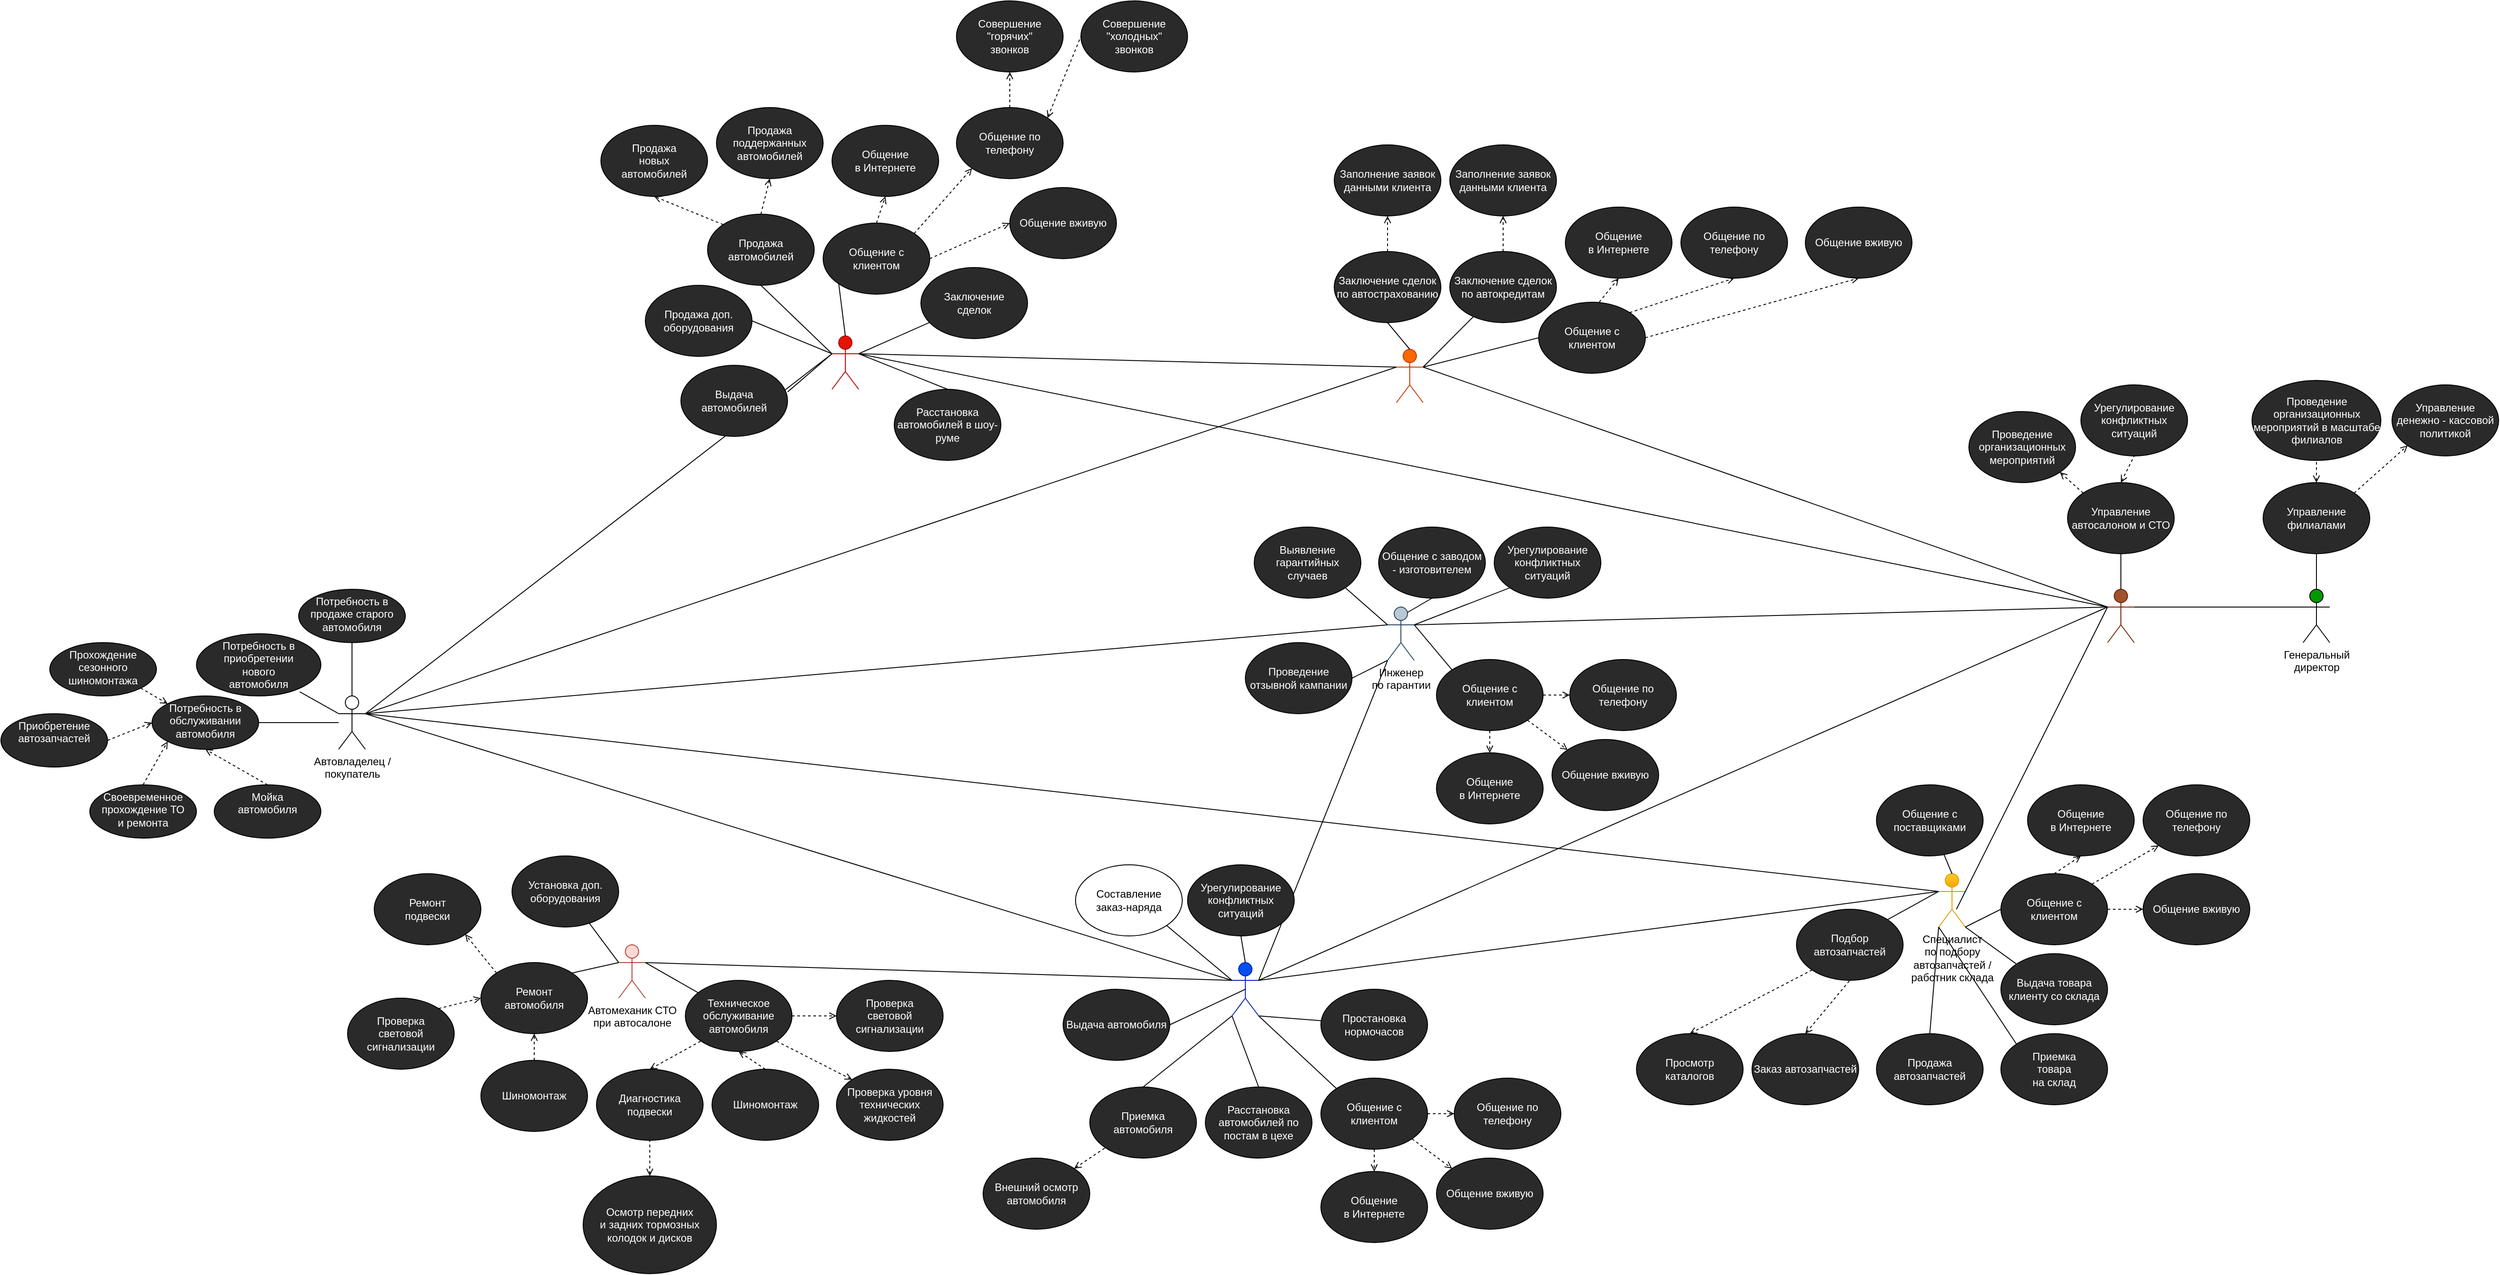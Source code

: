 <mxfile>
    <diagram id="XIF0tR3pjLodrmnUoxcf" name="Диаграмма вариантов использования на примере небольшого автосалона">
        <mxGraphModel dx="4669" dy="2897" grid="1" gridSize="10" guides="1" tooltips="1" connect="1" arrows="1" fold="1" page="1" pageScale="1" pageWidth="1169" pageHeight="827" math="0" shadow="0">
            <root>
                <mxCell id="0"/>
                <mxCell id="1" parent="0"/>
                <mxCell id="L6h63_pn5iKRE_VNFZoh-29" value="" style="edgeStyle=orthogonalEdgeStyle;rounded=0;orthogonalLoop=1;jettySize=auto;html=1;endArrow=none;endFill=0;" parent="1" source="L6h63_pn5iKRE_VNFZoh-1" target="L6h63_pn5iKRE_VNFZoh-28" edge="1">
                    <mxGeometry relative="1" as="geometry"/>
                </mxCell>
                <mxCell id="L6h63_pn5iKRE_VNFZoh-37" value="" style="edgeStyle=orthogonalEdgeStyle;rounded=0;orthogonalLoop=1;jettySize=auto;html=1;endArrow=none;endFill=0;" parent="1" source="L6h63_pn5iKRE_VNFZoh-1" target="L6h63_pn5iKRE_VNFZoh-36" edge="1">
                    <mxGeometry relative="1" as="geometry"/>
                </mxCell>
                <mxCell id="L6h63_pn5iKRE_VNFZoh-1" value="Автовладелец /&lt;br&gt;покупатель" style="shape=umlActor;verticalLabelPosition=bottom;verticalAlign=top;html=1;" parent="1" vertex="1">
                    <mxGeometry x="-789" y="-45" width="30" height="60" as="geometry"/>
                </mxCell>
                <mxCell id="L6h63_pn5iKRE_VNFZoh-2" value="Мастер - приемщик СТО&lt;br&gt;при атосалоне" style="shape=umlActor;verticalLabelPosition=bottom;verticalAlign=top;html=1;fillColor=#0050ef;fontColor=#ffffff;strokeColor=#001DBC;" parent="1" vertex="1">
                    <mxGeometry x="216" y="255" width="30" height="60" as="geometry"/>
                </mxCell>
                <mxCell id="L6h63_pn5iKRE_VNFZoh-4" value="Автомеханик СТО&lt;br&gt;при автосалоне" style="shape=umlActor;verticalLabelPosition=bottom;verticalAlign=top;html=1;fillColor=#fad9d5;strokeColor=#ae4132;" parent="1" vertex="1">
                    <mxGeometry x="-474" y="235" width="30" height="60" as="geometry"/>
                </mxCell>
                <mxCell id="L6h63_pn5iKRE_VNFZoh-8" value="Менеджер - продавец&lt;br&gt;автомобилей" style="shape=umlActor;verticalLabelPosition=bottom;verticalAlign=top;html=1;fillColor=#e51400;fontColor=#ffffff;strokeColor=#B20000;" parent="1" vertex="1">
                    <mxGeometry x="-234" y="-450" width="30" height="60" as="geometry"/>
                </mxCell>
                <mxCell id="L6h63_pn5iKRE_VNFZoh-16" value="Инженер &lt;br&gt;по гарантии" style="shape=umlActor;verticalLabelPosition=bottom;verticalAlign=top;html=1;fillColor=#bac8d3;strokeColor=#23445d;" parent="1" vertex="1">
                    <mxGeometry x="391" y="-145" width="30" height="60" as="geometry"/>
                </mxCell>
                <mxCell id="L6h63_pn5iKRE_VNFZoh-17" value="Специалист&lt;br&gt;по подбору&lt;br&gt;автозапчастей /&lt;br&gt;работник склада" style="shape=umlActor;verticalLabelPosition=bottom;verticalAlign=top;html=1;fillColor=#ffcd28;gradientColor=#ffa500;strokeColor=#d79b00;" parent="1" vertex="1">
                    <mxGeometry x="1011" y="155" width="30" height="60" as="geometry"/>
                </mxCell>
                <mxCell id="L6h63_pn5iKRE_VNFZoh-18" value="&lt;font color=&quot;#ffffff&quot;&gt;Специалист&lt;br&gt;по автокредитованию&lt;br&gt;и автострахованию&lt;/font&gt;" style="shape=umlActor;verticalLabelPosition=bottom;verticalAlign=top;html=1;fillColor=#fa6800;fontColor=#000000;strokeColor=#C73500;" parent="1" vertex="1">
                    <mxGeometry x="401" y="-435" width="30" height="60" as="geometry"/>
                </mxCell>
                <mxCell id="L6h63_pn5iKRE_VNFZoh-19" value="Генеральный&lt;br&gt;директор" style="shape=umlActor;verticalLabelPosition=bottom;verticalAlign=top;html=1;fillColor=#009900;" parent="1" vertex="1">
                    <mxGeometry x="1421" y="-165" width="30" height="60" as="geometry"/>
                </mxCell>
                <mxCell id="L6h63_pn5iKRE_VNFZoh-41" value="" style="edgeStyle=orthogonalEdgeStyle;rounded=0;orthogonalLoop=1;jettySize=auto;html=1;fontColor=#FFFFFF;endArrow=none;endFill=0;entryX=0;entryY=0.333;entryDx=0;entryDy=0;entryPerimeter=0;exitX=1;exitY=0.333;exitDx=0;exitDy=0;exitPerimeter=0;" parent="1" source="L6h63_pn5iKRE_VNFZoh-20" target="L6h63_pn5iKRE_VNFZoh-19" edge="1">
                    <mxGeometry relative="1" as="geometry"/>
                </mxCell>
                <mxCell id="L6h63_pn5iKRE_VNFZoh-20" value="Директор&lt;br&gt;автосалона&lt;br&gt;и СТО" style="shape=umlActor;verticalLabelPosition=bottom;verticalAlign=top;html=1;fillColor=#a0522d;fontColor=#ffffff;strokeColor=#6D1F00;" parent="1" vertex="1">
                    <mxGeometry x="1201" y="-165" width="30" height="60" as="geometry"/>
                </mxCell>
                <mxCell id="L6h63_pn5iKRE_VNFZoh-21" value="Потребность в&lt;br&gt;приобретении&lt;br&gt;нового&lt;br&gt;автомобиля" style="ellipse;whiteSpace=wrap;html=1;fillColor=#2A2A2A;fontColor=#FFFFFF;" parent="1" vertex="1">
                    <mxGeometry x="-949" y="-115" width="140" height="70" as="geometry"/>
                </mxCell>
                <mxCell id="L6h63_pn5iKRE_VNFZoh-24" value="" style="endArrow=none;html=1;rounded=0;entryX=0.83;entryY=0.933;entryDx=0;entryDy=0;entryPerimeter=0;exitX=0;exitY=0.333;exitDx=0;exitDy=0;exitPerimeter=0;" parent="1" source="L6h63_pn5iKRE_VNFZoh-1" target="L6h63_pn5iKRE_VNFZoh-21" edge="1">
                    <mxGeometry width="50" height="50" relative="1" as="geometry">
                        <mxPoint x="-739" y="25" as="sourcePoint"/>
                        <mxPoint x="-689" y="-25" as="targetPoint"/>
                    </mxGeometry>
                </mxCell>
                <mxCell id="L6h63_pn5iKRE_VNFZoh-28" value="Потребность в&lt;br&gt;продаже старого&lt;br&gt;автомобиля" style="ellipse;whiteSpace=wrap;html=1;verticalAlign=top;fillColor=#2A2A2A;fontColor=#FFFFFF;" parent="1" vertex="1">
                    <mxGeometry x="-834" y="-165" width="120" height="60" as="geometry"/>
                </mxCell>
                <mxCell id="L6h63_pn5iKRE_VNFZoh-36" value="Потребность в&lt;br&gt;обслуживании&lt;br&gt;автомобиля" style="ellipse;whiteSpace=wrap;html=1;verticalAlign=top;fillColor=#2A2A2A;fontColor=#FFFFFF;" parent="1" vertex="1">
                    <mxGeometry x="-999" y="-45" width="120" height="60" as="geometry"/>
                </mxCell>
                <mxCell id="L6h63_pn5iKRE_VNFZoh-38" value="&lt;span&gt;Приобретение&lt;/span&gt;&lt;br&gt;&lt;span&gt;автозапчастей&lt;/span&gt;" style="ellipse;whiteSpace=wrap;html=1;verticalAlign=top;fillColor=#2A2A2A;fontColor=#FFFFFF;" parent="1" vertex="1">
                    <mxGeometry x="-1169" y="-25" width="120" height="60" as="geometry"/>
                </mxCell>
                <mxCell id="L6h63_pn5iKRE_VNFZoh-46" value="" style="endArrow=none;html=1;rounded=0;fontColor=#FFFFFF;exitX=1;exitY=0.333;exitDx=0;exitDy=0;exitPerimeter=0;entryX=0;entryY=0.333;entryDx=0;entryDy=0;entryPerimeter=0;" parent="1" source="L6h63_pn5iKRE_VNFZoh-4" target="L6h63_pn5iKRE_VNFZoh-2" edge="1">
                    <mxGeometry width="50" height="50" relative="1" as="geometry">
                        <mxPoint x="-29" y="225" as="sourcePoint"/>
                        <mxPoint x="21" y="175" as="targetPoint"/>
                    </mxGeometry>
                </mxCell>
                <mxCell id="L6h63_pn5iKRE_VNFZoh-48" value="" style="endArrow=none;html=1;rounded=0;fontColor=#FFFFFF;entryX=1;entryY=0.333;entryDx=0;entryDy=0;entryPerimeter=0;exitX=0;exitY=0.333;exitDx=0;exitDy=0;exitPerimeter=0;" parent="1" source="L6h63_pn5iKRE_VNFZoh-2" target="L6h63_pn5iKRE_VNFZoh-1" edge="1">
                    <mxGeometry width="50" height="50" relative="1" as="geometry">
                        <mxPoint x="-59" y="245" as="sourcePoint"/>
                        <mxPoint x="21" y="75" as="targetPoint"/>
                    </mxGeometry>
                </mxCell>
                <mxCell id="L6h63_pn5iKRE_VNFZoh-51" value="" style="endArrow=none;html=1;rounded=0;fontColor=#FFFFFF;exitX=1;exitY=0.333;exitDx=0;exitDy=0;exitPerimeter=0;entryX=0;entryY=0.333;entryDx=0;entryDy=0;entryPerimeter=0;" parent="1" source="L6h63_pn5iKRE_VNFZoh-1" target="L6h63_pn5iKRE_VNFZoh-17" edge="1">
                    <mxGeometry width="50" height="50" relative="1" as="geometry">
                        <mxPoint x="101" y="35" as="sourcePoint"/>
                        <mxPoint x="151" y="-15" as="targetPoint"/>
                    </mxGeometry>
                </mxCell>
                <mxCell id="L6h63_pn5iKRE_VNFZoh-52" value="" style="endArrow=none;html=1;rounded=0;fontColor=#FFFFFF;exitX=1;exitY=0.333;exitDx=0;exitDy=0;exitPerimeter=0;entryX=0;entryY=0.333;entryDx=0;entryDy=0;entryPerimeter=0;" parent="1" source="L6h63_pn5iKRE_VNFZoh-1" target="L6h63_pn5iKRE_VNFZoh-18" edge="1">
                    <mxGeometry width="50" height="50" relative="1" as="geometry">
                        <mxPoint x="101" y="35" as="sourcePoint"/>
                        <mxPoint x="151" y="-15" as="targetPoint"/>
                    </mxGeometry>
                </mxCell>
                <mxCell id="L6h63_pn5iKRE_VNFZoh-53" value="" style="endArrow=none;html=1;rounded=0;fontColor=#FFFFFF;exitX=1;exitY=0.333;exitDx=0;exitDy=0;exitPerimeter=0;entryX=0;entryY=0.333;entryDx=0;entryDy=0;entryPerimeter=0;" parent="1" source="L6h63_pn5iKRE_VNFZoh-1" target="L6h63_pn5iKRE_VNFZoh-16" edge="1">
                    <mxGeometry width="50" height="50" relative="1" as="geometry">
                        <mxPoint x="-139" y="-5" as="sourcePoint"/>
                        <mxPoint x="-89" y="-55" as="targetPoint"/>
                    </mxGeometry>
                </mxCell>
                <mxCell id="L6h63_pn5iKRE_VNFZoh-54" value="" style="endArrow=none;html=1;rounded=0;fontColor=#FFFFFF;exitX=1;exitY=0.333;exitDx=0;exitDy=0;exitPerimeter=0;entryX=0;entryY=0.333;entryDx=0;entryDy=0;entryPerimeter=0;" parent="1" source="L6h63_pn5iKRE_VNFZoh-1" target="L6h63_pn5iKRE_VNFZoh-8" edge="1">
                    <mxGeometry width="50" height="50" relative="1" as="geometry">
                        <mxPoint x="-319" y="-35" as="sourcePoint"/>
                        <mxPoint x="-269" y="-85" as="targetPoint"/>
                    </mxGeometry>
                </mxCell>
                <mxCell id="L6h63_pn5iKRE_VNFZoh-55" value="" style="endArrow=none;html=1;rounded=0;fontColor=#FFFFFF;exitX=1;exitY=0.333;exitDx=0;exitDy=0;exitPerimeter=0;entryX=0;entryY=0.333;entryDx=0;entryDy=0;entryPerimeter=0;" parent="1" source="L6h63_pn5iKRE_VNFZoh-8" target="L6h63_pn5iKRE_VNFZoh-20" edge="1">
                    <mxGeometry width="50" height="50" relative="1" as="geometry">
                        <mxPoint x="181" y="5" as="sourcePoint"/>
                        <mxPoint x="231" y="-45" as="targetPoint"/>
                    </mxGeometry>
                </mxCell>
                <mxCell id="L6h63_pn5iKRE_VNFZoh-56" value="" style="endArrow=none;html=1;rounded=0;fontColor=#FFFFFF;exitX=1;exitY=0.333;exitDx=0;exitDy=0;exitPerimeter=0;entryX=0;entryY=0.333;entryDx=0;entryDy=0;entryPerimeter=0;" parent="1" source="L6h63_pn5iKRE_VNFZoh-18" target="L6h63_pn5iKRE_VNFZoh-20" edge="1">
                    <mxGeometry width="50" height="50" relative="1" as="geometry">
                        <mxPoint x="101" y="65" as="sourcePoint"/>
                        <mxPoint x="151" y="15" as="targetPoint"/>
                    </mxGeometry>
                </mxCell>
                <mxCell id="L6h63_pn5iKRE_VNFZoh-57" value="" style="endArrow=none;html=1;rounded=0;fontColor=#FFFFFF;exitX=1;exitY=0.333;exitDx=0;exitDy=0;exitPerimeter=0;entryX=0;entryY=0.333;entryDx=0;entryDy=0;entryPerimeter=0;" parent="1" source="L6h63_pn5iKRE_VNFZoh-16" target="L6h63_pn5iKRE_VNFZoh-20" edge="1">
                    <mxGeometry width="50" height="50" relative="1" as="geometry">
                        <mxPoint x="101" y="65" as="sourcePoint"/>
                        <mxPoint x="151" y="15" as="targetPoint"/>
                    </mxGeometry>
                </mxCell>
                <mxCell id="L6h63_pn5iKRE_VNFZoh-58" value="" style="endArrow=none;html=1;rounded=0;fontColor=#FFFFFF;exitX=1;exitY=0.333;exitDx=0;exitDy=0;exitPerimeter=0;entryX=0;entryY=0.333;entryDx=0;entryDy=0;entryPerimeter=0;" parent="1" source="L6h63_pn5iKRE_VNFZoh-17" target="L6h63_pn5iKRE_VNFZoh-20" edge="1">
                    <mxGeometry width="50" height="50" relative="1" as="geometry">
                        <mxPoint x="101" y="275" as="sourcePoint"/>
                        <mxPoint x="341" y="5" as="targetPoint"/>
                        <Array as="points">
                            <mxPoint x="1031" y="195"/>
                        </Array>
                    </mxGeometry>
                </mxCell>
                <mxCell id="L6h63_pn5iKRE_VNFZoh-61" value="Своевременное&lt;br&gt;прохождение ТО&lt;br&gt;и ремонта" style="ellipse;whiteSpace=wrap;html=1;verticalAlign=top;fillColor=#2A2A2A;fontColor=#FFFFFF;" parent="1" vertex="1">
                    <mxGeometry x="-1069" y="55" width="120" height="60" as="geometry"/>
                </mxCell>
                <mxCell id="L6h63_pn5iKRE_VNFZoh-63" value="Прохождение&lt;br&gt;cезонного&lt;br&gt;шиномонтажа" style="ellipse;whiteSpace=wrap;html=1;verticalAlign=top;fillColor=#2A2A2A;fontColor=#FFFFFF;" parent="1" vertex="1">
                    <mxGeometry x="-1114" y="-105" width="120" height="60" as="geometry"/>
                </mxCell>
                <mxCell id="L6h63_pn5iKRE_VNFZoh-65" value="Мойка&lt;br&gt;автомобиля" style="ellipse;whiteSpace=wrap;html=1;verticalAlign=top;fillColor=#2A2A2A;fontColor=#FFFFFF;" parent="1" vertex="1">
                    <mxGeometry x="-929" y="55" width="120" height="60" as="geometry"/>
                </mxCell>
                <mxCell id="L6h63_pn5iKRE_VNFZoh-72" value="" style="endArrow=none;html=1;rounded=0;fontColor=#FFFFFF;exitX=1;exitY=0.333;exitDx=0;exitDy=0;exitPerimeter=0;entryX=0;entryY=0.333;entryDx=0;entryDy=0;entryPerimeter=0;" parent="1" source="L6h63_pn5iKRE_VNFZoh-2" target="L6h63_pn5iKRE_VNFZoh-17" edge="1">
                    <mxGeometry width="50" height="50" relative="1" as="geometry">
                        <mxPoint x="-369" y="335" as="sourcePoint"/>
                        <mxPoint x="-319" y="285" as="targetPoint"/>
                    </mxGeometry>
                </mxCell>
                <mxCell id="L6h63_pn5iKRE_VNFZoh-75" value="" style="endArrow=none;html=1;rounded=0;fontColor=#FFFFFF;exitX=1;exitY=0.333;exitDx=0;exitDy=0;exitPerimeter=0;entryX=0;entryY=1;entryDx=0;entryDy=0;entryPerimeter=0;" parent="1" source="L6h63_pn5iKRE_VNFZoh-2" target="L6h63_pn5iKRE_VNFZoh-16" edge="1">
                    <mxGeometry width="50" height="50" relative="1" as="geometry">
                        <mxPoint x="-239" y="265" as="sourcePoint"/>
                        <mxPoint x="-129" y="135" as="targetPoint"/>
                    </mxGeometry>
                </mxCell>
                <mxCell id="L6h63_pn5iKRE_VNFZoh-76" value="" style="endArrow=none;html=1;rounded=0;fontColor=#FFFFFF;exitX=1;exitY=0.333;exitDx=0;exitDy=0;exitPerimeter=0;entryX=0;entryY=0.333;entryDx=0;entryDy=0;entryPerimeter=0;" parent="1" source="L6h63_pn5iKRE_VNFZoh-2" target="L6h63_pn5iKRE_VNFZoh-20" edge="1">
                    <mxGeometry width="50" height="50" relative="1" as="geometry">
                        <mxPoint x="-239" y="265" as="sourcePoint"/>
                        <mxPoint x="-189" y="215" as="targetPoint"/>
                    </mxGeometry>
                </mxCell>
                <mxCell id="L6h63_pn5iKRE_VNFZoh-77" value="" style="endArrow=open;html=1;rounded=0;fontColor=#FFFFFF;exitX=1;exitY=1;exitDx=0;exitDy=0;entryX=0;entryY=0;entryDx=0;entryDy=0;dashed=1;endFill=0;" parent="1" source="L6h63_pn5iKRE_VNFZoh-63" target="L6h63_pn5iKRE_VNFZoh-36" edge="1">
                    <mxGeometry width="50" height="50" relative="1" as="geometry">
                        <mxPoint x="-1029" y="75" as="sourcePoint"/>
                        <mxPoint x="-979" y="25" as="targetPoint"/>
                    </mxGeometry>
                </mxCell>
                <mxCell id="L6h63_pn5iKRE_VNFZoh-78" value="" style="endArrow=open;html=1;rounded=0;fontColor=#FFFFFF;exitX=1;exitY=0.5;exitDx=0;exitDy=0;entryX=0;entryY=0.5;entryDx=0;entryDy=0;dashed=1;endFill=0;" parent="1" source="L6h63_pn5iKRE_VNFZoh-38" target="L6h63_pn5iKRE_VNFZoh-36" edge="1">
                    <mxGeometry width="50" height="50" relative="1" as="geometry">
                        <mxPoint x="-1126.574" y="57.423" as="sourcePoint"/>
                        <mxPoint x="-991.426" y="154.997" as="targetPoint"/>
                    </mxGeometry>
                </mxCell>
                <mxCell id="L6h63_pn5iKRE_VNFZoh-79" value="" style="endArrow=open;html=1;rounded=0;fontColor=#FFFFFF;exitX=0.5;exitY=0;exitDx=0;exitDy=0;entryX=0;entryY=1;entryDx=0;entryDy=0;dashed=1;endFill=0;" parent="1" source="L6h63_pn5iKRE_VNFZoh-61" target="L6h63_pn5iKRE_VNFZoh-36" edge="1">
                    <mxGeometry width="50" height="50" relative="1" as="geometry">
                        <mxPoint x="-1009.004" y="105.003" as="sourcePoint"/>
                        <mxPoint x="-873.856" y="202.577" as="targetPoint"/>
                    </mxGeometry>
                </mxCell>
                <mxCell id="L6h63_pn5iKRE_VNFZoh-80" value="" style="endArrow=open;html=1;rounded=0;fontColor=#FFFFFF;exitX=0.5;exitY=0;exitDx=0;exitDy=0;entryX=0.5;entryY=1;entryDx=0;entryDy=0;dashed=1;endFill=0;" parent="1" source="L6h63_pn5iKRE_VNFZoh-65" target="L6h63_pn5iKRE_VNFZoh-36" edge="1">
                    <mxGeometry width="50" height="50" relative="1" as="geometry">
                        <mxPoint x="-879.004" y="85.003" as="sourcePoint"/>
                        <mxPoint x="-743.856" y="182.577" as="targetPoint"/>
                    </mxGeometry>
                </mxCell>
                <mxCell id="L6h63_pn5iKRE_VNFZoh-82" value="" style="endArrow=none;html=1;rounded=0;fontColor=#FFFFFF;exitX=1;exitY=0.333;exitDx=0;exitDy=0;exitPerimeter=0;entryX=0;entryY=0.333;entryDx=0;entryDy=0;entryPerimeter=0;" parent="1" source="L6h63_pn5iKRE_VNFZoh-8" target="L6h63_pn5iKRE_VNFZoh-18" edge="1">
                    <mxGeometry width="50" height="50" relative="1" as="geometry">
                        <mxPoint x="-369" y="-475" as="sourcePoint"/>
                        <mxPoint x="-319" y="-525" as="targetPoint"/>
                    </mxGeometry>
                </mxCell>
                <mxCell id="L6h63_pn5iKRE_VNFZoh-83" value="" style="endArrow=none;html=1;rounded=0;fontColor=#FFFFFF;entryX=0;entryY=1;entryDx=0;entryDy=0;entryPerimeter=0;exitX=0.5;exitY=0;exitDx=0;exitDy=0;" parent="1" source="L6h63_pn5iKRE_VNFZoh-84" target="L6h63_pn5iKRE_VNFZoh-17" edge="1">
                    <mxGeometry width="50" height="50" relative="1" as="geometry">
                        <mxPoint x="501" y="365" as="sourcePoint"/>
                        <mxPoint x="551" y="315" as="targetPoint"/>
                    </mxGeometry>
                </mxCell>
                <mxCell id="L6h63_pn5iKRE_VNFZoh-84" value="Продажа&lt;br&gt;автозапчастей" style="ellipse;whiteSpace=wrap;html=1;fillColor=#2A2A2A;fontColor=#FFFFFF;" parent="1" vertex="1">
                    <mxGeometry x="941" y="335" width="120" height="80" as="geometry"/>
                </mxCell>
                <mxCell id="L6h63_pn5iKRE_VNFZoh-85" value="" style="endArrow=none;html=1;rounded=0;fontColor=#FFFFFF;entryX=0;entryY=0.333;entryDx=0;entryDy=0;entryPerimeter=0;exitX=1;exitY=0;exitDx=0;exitDy=0;" parent="1" source="L6h63_pn5iKRE_VNFZoh-86" target="L6h63_pn5iKRE_VNFZoh-4" edge="1">
                    <mxGeometry width="50" height="50" relative="1" as="geometry">
                        <mxPoint x="-594" y="255" as="sourcePoint"/>
                        <mxPoint x="-354" y="145" as="targetPoint"/>
                    </mxGeometry>
                </mxCell>
                <mxCell id="L6h63_pn5iKRE_VNFZoh-86" value="Ремонт &lt;br&gt;автомобиля" style="ellipse;whiteSpace=wrap;html=1;fillColor=#2A2A2A;fontColor=#FFFFFF;" parent="1" vertex="1">
                    <mxGeometry x="-629" y="255" width="120" height="80" as="geometry"/>
                </mxCell>
                <mxCell id="L6h63_pn5iKRE_VNFZoh-90" value="" style="endArrow=none;html=1;rounded=0;fontColor=#FFFFFF;exitX=1;exitY=0.333;exitDx=0;exitDy=0;exitPerimeter=0;" parent="1" source="L6h63_pn5iKRE_VNFZoh-4" target="L6h63_pn5iKRE_VNFZoh-91" edge="1">
                    <mxGeometry width="50" height="50" relative="1" as="geometry">
                        <mxPoint x="-284" y="195" as="sourcePoint"/>
                        <mxPoint x="-384" y="335" as="targetPoint"/>
                    </mxGeometry>
                </mxCell>
                <mxCell id="L6h63_pn5iKRE_VNFZoh-91" value="Техническое обслуживание&lt;br&gt;автомобиля" style="ellipse;whiteSpace=wrap;html=1;fillColor=#2A2A2A;fontColor=#FFFFFF;" parent="1" vertex="1">
                    <mxGeometry x="-399" y="275" width="120" height="80" as="geometry"/>
                </mxCell>
                <mxCell id="L6h63_pn5iKRE_VNFZoh-92" value="Диагностика подвески" style="ellipse;whiteSpace=wrap;html=1;fillColor=#2A2A2A;fontColor=#FFFFFF;" parent="1" vertex="1">
                    <mxGeometry x="-499" y="375" width="120" height="80" as="geometry"/>
                </mxCell>
                <mxCell id="L6h63_pn5iKRE_VNFZoh-94" value="" style="endArrow=none;html=1;rounded=0;fontColor=#FFFFFF;exitX=0.5;exitY=0;exitDx=0;exitDy=0;entryX=0;entryY=1;entryDx=0;entryDy=0;dashed=1;endFill=0;startArrow=open;startFill=0;" parent="1" source="L6h63_pn5iKRE_VNFZoh-92" target="L6h63_pn5iKRE_VNFZoh-91" edge="1">
                    <mxGeometry width="50" height="50" relative="1" as="geometry">
                        <mxPoint x="-294" y="435" as="sourcePoint"/>
                        <mxPoint x="-244" y="385" as="targetPoint"/>
                    </mxGeometry>
                </mxCell>
                <mxCell id="L6h63_pn5iKRE_VNFZoh-95" value="" style="endArrow=none;html=1;rounded=0;dashed=1;fontColor=#FFFFFF;entryX=1;entryY=1;entryDx=0;entryDy=0;exitX=0;exitY=0;exitDx=0;exitDy=0;startArrow=open;startFill=0;" parent="1" source="L6h63_pn5iKRE_VNFZoh-96" target="L6h63_pn5iKRE_VNFZoh-91" edge="1">
                    <mxGeometry width="50" height="50" relative="1" as="geometry">
                        <mxPoint x="-184" y="505" as="sourcePoint"/>
                        <mxPoint x="-134" y="455" as="targetPoint"/>
                    </mxGeometry>
                </mxCell>
                <mxCell id="L6h63_pn5iKRE_VNFZoh-96" value="Проверка уровня&lt;br&gt;технических&lt;br&gt;жидкостей" style="ellipse;whiteSpace=wrap;html=1;fillColor=#2A2A2A;fontColor=#FFFFFF;" parent="1" vertex="1">
                    <mxGeometry x="-229" y="375" width="120" height="80" as="geometry"/>
                </mxCell>
                <mxCell id="L6h63_pn5iKRE_VNFZoh-97" value="Проверка&lt;br&gt;световой&lt;br&gt;сигнализации" style="ellipse;whiteSpace=wrap;html=1;fillColor=#2A2A2A;fontColor=#FFFFFF;" parent="1" vertex="1">
                    <mxGeometry x="-229" y="275" width="120" height="80" as="geometry"/>
                </mxCell>
                <mxCell id="L6h63_pn5iKRE_VNFZoh-99" value="" style="endArrow=open;html=1;rounded=0;dashed=1;fontColor=#FFFFFF;exitX=1;exitY=0.5;exitDx=0;exitDy=0;entryX=0;entryY=0.5;entryDx=0;entryDy=0;endFill=0;" parent="1" source="L6h63_pn5iKRE_VNFZoh-91" target="L6h63_pn5iKRE_VNFZoh-97" edge="1">
                    <mxGeometry width="50" height="50" relative="1" as="geometry">
                        <mxPoint x="-104" y="525" as="sourcePoint"/>
                        <mxPoint x="-54" y="475" as="targetPoint"/>
                    </mxGeometry>
                </mxCell>
                <mxCell id="L6h63_pn5iKRE_VNFZoh-100" value="Шиномонтаж" style="ellipse;whiteSpace=wrap;html=1;fillColor=#2A2A2A;fontColor=#FFFFFF;" parent="1" vertex="1">
                    <mxGeometry x="-369" y="375" width="120" height="80" as="geometry"/>
                </mxCell>
                <mxCell id="L6h63_pn5iKRE_VNFZoh-101" value="" style="endArrow=open;html=1;rounded=0;dashed=1;fontColor=#FFFFFF;entryX=0.5;entryY=1;entryDx=0;entryDy=0;exitX=0.5;exitY=0;exitDx=0;exitDy=0;endFill=0;" parent="1" source="L6h63_pn5iKRE_VNFZoh-100" target="L6h63_pn5iKRE_VNFZoh-91" edge="1">
                    <mxGeometry width="50" height="50" relative="1" as="geometry">
                        <mxPoint x="-314" y="475" as="sourcePoint"/>
                        <mxPoint x="-264" y="425" as="targetPoint"/>
                    </mxGeometry>
                </mxCell>
                <mxCell id="L6h63_pn5iKRE_VNFZoh-102" value="Ремонт&lt;br&gt;подвески" style="ellipse;whiteSpace=wrap;html=1;fillColor=#2A2A2A;fontColor=#FFFFFF;" parent="1" vertex="1">
                    <mxGeometry x="-749" y="155" width="120" height="80" as="geometry"/>
                </mxCell>
                <mxCell id="L6h63_pn5iKRE_VNFZoh-103" value="" style="endArrow=open;html=1;rounded=0;dashed=1;fontColor=#FFFFFF;entryX=1;entryY=1;entryDx=0;entryDy=0;exitX=0;exitY=0;exitDx=0;exitDy=0;endFill=0;" parent="1" source="L6h63_pn5iKRE_VNFZoh-86" target="L6h63_pn5iKRE_VNFZoh-102" edge="1">
                    <mxGeometry width="50" height="50" relative="1" as="geometry">
                        <mxPoint x="-694" y="275" as="sourcePoint"/>
                        <mxPoint x="-644" y="225" as="targetPoint"/>
                    </mxGeometry>
                </mxCell>
                <mxCell id="L6h63_pn5iKRE_VNFZoh-105" value="Осмотр передних&lt;br&gt;и задних тормозных&lt;br&gt;колодок и дисков" style="ellipse;whiteSpace=wrap;html=1;fillColor=#2A2A2A;fontColor=#FFFFFF;" parent="1" vertex="1">
                    <mxGeometry x="-514" y="495" width="150" height="110" as="geometry"/>
                </mxCell>
                <mxCell id="L6h63_pn5iKRE_VNFZoh-106" value="" style="endArrow=none;html=1;rounded=0;dashed=1;fontColor=#FFFFFF;entryX=0.5;entryY=1;entryDx=0;entryDy=0;exitX=0.5;exitY=0;exitDx=0;exitDy=0;endFill=0;startArrow=open;startFill=0;" parent="1" source="L6h63_pn5iKRE_VNFZoh-105" target="L6h63_pn5iKRE_VNFZoh-92" edge="1">
                    <mxGeometry width="50" height="50" relative="1" as="geometry">
                        <mxPoint x="-524" y="475" as="sourcePoint"/>
                        <mxPoint x="-474" y="425" as="targetPoint"/>
                    </mxGeometry>
                </mxCell>
                <mxCell id="L6h63_pn5iKRE_VNFZoh-107" value="" style="endArrow=open;html=1;rounded=0;dashed=1;fontColor=#FFFFFF;entryX=0;entryY=0.5;entryDx=0;entryDy=0;endFill=0;exitX=1;exitY=0;exitDx=0;exitDy=0;" parent="1" source="L6h63_pn5iKRE_VNFZoh-108" target="L6h63_pn5iKRE_VNFZoh-86" edge="1">
                    <mxGeometry width="50" height="50" relative="1" as="geometry">
                        <mxPoint x="-814" y="395" as="sourcePoint"/>
                        <mxPoint x="-764" y="345" as="targetPoint"/>
                    </mxGeometry>
                </mxCell>
                <mxCell id="L6h63_pn5iKRE_VNFZoh-108" value="Проверка&lt;br&gt;световой&lt;br&gt;сигнализации" style="ellipse;whiteSpace=wrap;html=1;fillColor=#2A2A2A;fontColor=#FFFFFF;" parent="1" vertex="1">
                    <mxGeometry x="-779" y="295" width="120" height="80" as="geometry"/>
                </mxCell>
                <mxCell id="L6h63_pn5iKRE_VNFZoh-113" value="Шиномонтаж" style="ellipse;whiteSpace=wrap;html=1;fillColor=#2A2A2A;fontColor=#FFFFFF;" parent="1" vertex="1">
                    <mxGeometry x="-629" y="365" width="120" height="80" as="geometry"/>
                </mxCell>
                <mxCell id="L6h63_pn5iKRE_VNFZoh-114" value="" style="endArrow=open;html=1;rounded=0;dashed=1;fontColor=#FFFFFF;exitX=0.5;exitY=0;exitDx=0;exitDy=0;endFill=0;entryX=0.5;entryY=1;entryDx=0;entryDy=0;" parent="1" source="L6h63_pn5iKRE_VNFZoh-113" target="L6h63_pn5iKRE_VNFZoh-86" edge="1">
                    <mxGeometry width="50" height="50" relative="1" as="geometry">
                        <mxPoint x="-744" y="466.72" as="sourcePoint"/>
                        <mxPoint x="-654" y="355" as="targetPoint"/>
                    </mxGeometry>
                </mxCell>
                <mxCell id="L6h63_pn5iKRE_VNFZoh-115" value="Продажа&lt;br&gt;автомобилей" style="ellipse;whiteSpace=wrap;html=1;fillColor=#2A2A2A;fontColor=#FFFFFF;" parent="1" vertex="1">
                    <mxGeometry x="-374" y="-587" width="120" height="80" as="geometry"/>
                </mxCell>
                <mxCell id="L6h63_pn5iKRE_VNFZoh-116" value="" style="endArrow=none;html=1;rounded=0;fontColor=#FFFFFF;entryX=0.5;entryY=1;entryDx=0;entryDy=0;exitX=0;exitY=0.333;exitDx=0;exitDy=0;exitPerimeter=0;" parent="1" source="L6h63_pn5iKRE_VNFZoh-8" target="L6h63_pn5iKRE_VNFZoh-115" edge="1">
                    <mxGeometry width="50" height="50" relative="1" as="geometry">
                        <mxPoint x="-294" y="-447" as="sourcePoint"/>
                        <mxPoint x="-244" y="-497" as="targetPoint"/>
                    </mxGeometry>
                </mxCell>
                <mxCell id="L6h63_pn5iKRE_VNFZoh-117" value="Продажа&lt;br&gt;новых&lt;br&gt;автомобилей" style="ellipse;whiteSpace=wrap;html=1;fontColor=#FFFFFF;fillColor=#2A2A2A;" parent="1" vertex="1">
                    <mxGeometry x="-494" y="-687" width="120" height="80" as="geometry"/>
                </mxCell>
                <mxCell id="L6h63_pn5iKRE_VNFZoh-118" value="Продажа&lt;br&gt;поддержанных&lt;br&gt;автомобилей" style="ellipse;whiteSpace=wrap;html=1;fontColor=#FFFFFF;fillColor=#2A2A2A;" parent="1" vertex="1">
                    <mxGeometry x="-364" y="-707" width="120" height="80" as="geometry"/>
                </mxCell>
                <mxCell id="L6h63_pn5iKRE_VNFZoh-119" value="" style="endArrow=open;html=1;rounded=0;fontColor=#FFFFFF;entryX=0.5;entryY=1;entryDx=0;entryDy=0;exitX=0;exitY=0;exitDx=0;exitDy=0;dashed=1;startArrow=none;startFill=0;endFill=0;" parent="1" source="L6h63_pn5iKRE_VNFZoh-115" target="L6h63_pn5iKRE_VNFZoh-117" edge="1">
                    <mxGeometry width="50" height="50" relative="1" as="geometry">
                        <mxPoint x="-354" y="-557" as="sourcePoint"/>
                        <mxPoint x="-304" y="-607" as="targetPoint"/>
                    </mxGeometry>
                </mxCell>
                <mxCell id="L6h63_pn5iKRE_VNFZoh-120" value="" style="endArrow=open;html=1;rounded=0;dashed=1;fontColor=#FFFFFF;exitX=0.5;exitY=0;exitDx=0;exitDy=0;entryX=0.5;entryY=1;entryDx=0;entryDy=0;startArrow=none;startFill=0;endFill=0;" parent="1" source="L6h63_pn5iKRE_VNFZoh-115" target="L6h63_pn5iKRE_VNFZoh-118" edge="1">
                    <mxGeometry width="50" height="50" relative="1" as="geometry">
                        <mxPoint x="-199" y="-607" as="sourcePoint"/>
                        <mxPoint x="-149" y="-657" as="targetPoint"/>
                    </mxGeometry>
                </mxCell>
                <mxCell id="L6h63_pn5iKRE_VNFZoh-121" value="" style="endArrow=none;html=1;rounded=0;fontColor=#FFFFFF;exitX=0.5;exitY=0;exitDx=0;exitDy=0;exitPerimeter=0;entryX=0;entryY=1;entryDx=0;entryDy=0;" parent="1" source="L6h63_pn5iKRE_VNFZoh-8" target="L6h63_pn5iKRE_VNFZoh-122" edge="1">
                    <mxGeometry width="50" height="50" relative="1" as="geometry">
                        <mxPoint x="-154" y="-517" as="sourcePoint"/>
                        <mxPoint x="-104" y="-567" as="targetPoint"/>
                    </mxGeometry>
                </mxCell>
                <mxCell id="L6h63_pn5iKRE_VNFZoh-122" value="Общение с&lt;br&gt;клиентом" style="ellipse;whiteSpace=wrap;html=1;fontColor=#FFFFFF;fillColor=#2A2A2A;" parent="1" vertex="1">
                    <mxGeometry x="-244" y="-577" width="120" height="80" as="geometry"/>
                </mxCell>
                <mxCell id="L6h63_pn5iKRE_VNFZoh-123" value="" style="endArrow=none;html=1;rounded=0;fontColor=#FFFFFF;exitX=1;exitY=0.333;exitDx=0;exitDy=0;startArrow=none;startFill=0;endFill=0;exitPerimeter=0;" parent="1" source="L6h63_pn5iKRE_VNFZoh-8" target="L6h63_pn5iKRE_VNFZoh-124" edge="1">
                    <mxGeometry width="50" height="50" relative="1" as="geometry">
                        <mxPoint x="-224" y="-397" as="sourcePoint"/>
                        <mxPoint x="-94" y="-487" as="targetPoint"/>
                    </mxGeometry>
                </mxCell>
                <mxCell id="L6h63_pn5iKRE_VNFZoh-124" value="Заключение&lt;br&gt;сделок" style="ellipse;whiteSpace=wrap;html=1;fontColor=#FFFFFF;fillColor=#2A2A2A;" parent="1" vertex="1">
                    <mxGeometry x="-134" y="-527" width="120" height="80" as="geometry"/>
                </mxCell>
                <mxCell id="L6h63_pn5iKRE_VNFZoh-125" value="Совершение&lt;br&gt;&quot;горячих&quot;&lt;br&gt;звонков" style="ellipse;whiteSpace=wrap;html=1;fontColor=#FFFFFF;fillColor=#2A2A2A;" parent="1" vertex="1">
                    <mxGeometry x="-94" y="-827" width="120" height="80" as="geometry"/>
                </mxCell>
                <mxCell id="L6h63_pn5iKRE_VNFZoh-128" value="Совершение&lt;br&gt;&quot;холодных&quot;&lt;br&gt;звонков" style="ellipse;whiteSpace=wrap;html=1;fontColor=#FFFFFF;fillColor=#2A2A2A;" parent="1" vertex="1">
                    <mxGeometry x="46" y="-827" width="120" height="80" as="geometry"/>
                </mxCell>
                <mxCell id="L6h63_pn5iKRE_VNFZoh-129" value="Общение вживую" style="ellipse;whiteSpace=wrap;html=1;fontColor=#FFFFFF;fillColor=#2A2A2A;" parent="1" vertex="1">
                    <mxGeometry x="-34" y="-617" width="120" height="80" as="geometry"/>
                </mxCell>
                <mxCell id="L6h63_pn5iKRE_VNFZoh-130" value="" style="endArrow=open;html=1;rounded=0;dashed=1;fontColor=#FFFFFF;exitX=1;exitY=0.5;exitDx=0;exitDy=0;entryX=0;entryY=0.5;entryDx=0;entryDy=0;endFill=0;" parent="1" source="L6h63_pn5iKRE_VNFZoh-122" target="L6h63_pn5iKRE_VNFZoh-129" edge="1">
                    <mxGeometry width="50" height="50" relative="1" as="geometry">
                        <mxPoint x="-54" y="-537" as="sourcePoint"/>
                        <mxPoint x="-4" y="-587" as="targetPoint"/>
                    </mxGeometry>
                </mxCell>
                <mxCell id="L6h63_pn5iKRE_VNFZoh-131" value="Общение&lt;br&gt;в Интернете" style="ellipse;whiteSpace=wrap;html=1;fontColor=#FFFFFF;fillColor=#2A2A2A;" parent="1" vertex="1">
                    <mxGeometry x="-234" y="-687" width="120" height="80" as="geometry"/>
                </mxCell>
                <mxCell id="L6h63_pn5iKRE_VNFZoh-132" value="" style="endArrow=open;html=1;rounded=0;dashed=1;fontColor=#FFFFFF;entryX=0.5;entryY=1;entryDx=0;entryDy=0;exitX=0.5;exitY=0;exitDx=0;exitDy=0;endFill=0;" parent="1" source="L6h63_pn5iKRE_VNFZoh-122" target="L6h63_pn5iKRE_VNFZoh-131" edge="1">
                    <mxGeometry width="50" height="50" relative="1" as="geometry">
                        <mxPoint x="-134" y="-557" as="sourcePoint"/>
                        <mxPoint x="-84" y="-607" as="targetPoint"/>
                    </mxGeometry>
                </mxCell>
                <mxCell id="L6h63_pn5iKRE_VNFZoh-133" value="Общение по&lt;br&gt;телефону" style="ellipse;whiteSpace=wrap;html=1;fontColor=#FFFFFF;fillColor=#2A2A2A;" parent="1" vertex="1">
                    <mxGeometry x="-94" y="-707" width="120" height="80" as="geometry"/>
                </mxCell>
                <mxCell id="L6h63_pn5iKRE_VNFZoh-134" value="" style="endArrow=open;html=1;rounded=0;dashed=1;fontColor=#FFFFFF;exitX=1;exitY=0;exitDx=0;exitDy=0;entryX=0;entryY=1;entryDx=0;entryDy=0;endFill=0;" parent="1" source="L6h63_pn5iKRE_VNFZoh-122" target="L6h63_pn5iKRE_VNFZoh-133" edge="1">
                    <mxGeometry width="50" height="50" relative="1" as="geometry">
                        <mxPoint x="-24" y="-597" as="sourcePoint"/>
                        <mxPoint x="26" y="-647" as="targetPoint"/>
                    </mxGeometry>
                </mxCell>
                <mxCell id="L6h63_pn5iKRE_VNFZoh-135" value="" style="endArrow=open;html=1;rounded=0;dashed=1;fontColor=#FFFFFF;entryX=0.5;entryY=1;entryDx=0;entryDy=0;exitX=0.5;exitY=0;exitDx=0;exitDy=0;endFill=0;" parent="1" source="L6h63_pn5iKRE_VNFZoh-133" target="L6h63_pn5iKRE_VNFZoh-125" edge="1">
                    <mxGeometry width="50" height="50" relative="1" as="geometry">
                        <mxPoint x="-84" y="-727" as="sourcePoint"/>
                        <mxPoint x="-34" y="-777" as="targetPoint"/>
                    </mxGeometry>
                </mxCell>
                <mxCell id="L6h63_pn5iKRE_VNFZoh-136" value="" style="endArrow=none;html=1;rounded=0;dashed=1;fontColor=#FFFFFF;entryX=0;entryY=0.5;entryDx=0;entryDy=0;startArrow=open;startFill=0;exitX=1;exitY=0;exitDx=0;exitDy=0;" parent="1" source="L6h63_pn5iKRE_VNFZoh-133" target="L6h63_pn5iKRE_VNFZoh-128" edge="1">
                    <mxGeometry width="50" height="50" relative="1" as="geometry">
                        <mxPoint x="96" y="-667" as="sourcePoint"/>
                        <mxPoint x="146" y="-717" as="targetPoint"/>
                    </mxGeometry>
                </mxCell>
                <mxCell id="L6h63_pn5iKRE_VNFZoh-138" value="Продажа доп. оборудования" style="ellipse;whiteSpace=wrap;html=1;fontColor=#FFFFFF;fillColor=#2A2A2A;" parent="1" vertex="1">
                    <mxGeometry x="-444" y="-507" width="120" height="80" as="geometry"/>
                </mxCell>
                <mxCell id="L6h63_pn5iKRE_VNFZoh-139" value="" style="endArrow=none;html=1;rounded=0;fontColor=#FFFFFF;entryX=0;entryY=0.333;entryDx=0;entryDy=0;entryPerimeter=0;exitX=1;exitY=0.5;exitDx=0;exitDy=0;" parent="1" source="L6h63_pn5iKRE_VNFZoh-138" target="L6h63_pn5iKRE_VNFZoh-8" edge="1">
                    <mxGeometry width="50" height="50" relative="1" as="geometry">
                        <mxPoint x="-384" y="-437" as="sourcePoint"/>
                        <mxPoint x="-284" y="-427" as="targetPoint"/>
                    </mxGeometry>
                </mxCell>
                <mxCell id="L6h63_pn5iKRE_VNFZoh-140" value="" style="endArrow=none;html=1;rounded=0;fontColor=#FFFFFF;exitX=0;exitY=0.333;exitDx=0;exitDy=0;exitPerimeter=0;" parent="1" source="L6h63_pn5iKRE_VNFZoh-4" target="L6h63_pn5iKRE_VNFZoh-141" edge="1">
                    <mxGeometry width="50" height="50" relative="1" as="geometry">
                        <mxPoint x="-569" y="175" as="sourcePoint"/>
                        <mxPoint x="-529" y="185" as="targetPoint"/>
                    </mxGeometry>
                </mxCell>
                <mxCell id="L6h63_pn5iKRE_VNFZoh-141" value="Установка доп.&lt;br&gt;оборудования" style="ellipse;whiteSpace=wrap;html=1;fontColor=#FFFFFF;fillColor=#2A2A2A;" parent="1" vertex="1">
                    <mxGeometry x="-594.0" y="135" width="120" height="80" as="geometry"/>
                </mxCell>
                <mxCell id="L6h63_pn5iKRE_VNFZoh-142" value="" style="endArrow=none;html=1;rounded=0;fontColor=#FFFFFF;exitX=1;exitY=0.333;exitDx=0;exitDy=0;exitPerimeter=0;" parent="1" source="L6h63_pn5iKRE_VNFZoh-18" target="L6h63_pn5iKRE_VNFZoh-143" edge="1">
                    <mxGeometry width="50" height="50" relative="1" as="geometry">
                        <mxPoint x="551" y="-425" as="sourcePoint"/>
                        <mxPoint x="601" y="-475" as="targetPoint"/>
                    </mxGeometry>
                </mxCell>
                <mxCell id="L6h63_pn5iKRE_VNFZoh-143" value="Заключение сделок&lt;br&gt;по автокредитам" style="ellipse;whiteSpace=wrap;html=1;fontColor=#FFFFFF;fillColor=#2A2A2A;" parent="1" vertex="1">
                    <mxGeometry x="461" y="-545" width="120" height="80" as="geometry"/>
                </mxCell>
                <mxCell id="L6h63_pn5iKRE_VNFZoh-144" value="Заключение сделок&lt;br&gt;по автострахованию" style="ellipse;whiteSpace=wrap;html=1;fontColor=#FFFFFF;fillColor=#2A2A2A;" parent="1" vertex="1">
                    <mxGeometry x="331" y="-545" width="120" height="80" as="geometry"/>
                </mxCell>
                <mxCell id="L6h63_pn5iKRE_VNFZoh-145" value="" style="endArrow=none;html=1;rounded=0;fontColor=#FFFFFF;entryX=0.5;entryY=1;entryDx=0;entryDy=0;exitX=0.5;exitY=0;exitDx=0;exitDy=0;exitPerimeter=0;" parent="1" source="L6h63_pn5iKRE_VNFZoh-18" target="L6h63_pn5iKRE_VNFZoh-144" edge="1">
                    <mxGeometry width="50" height="50" relative="1" as="geometry">
                        <mxPoint x="281" y="-415" as="sourcePoint"/>
                        <mxPoint x="331" y="-465" as="targetPoint"/>
                    </mxGeometry>
                </mxCell>
                <mxCell id="L6h63_pn5iKRE_VNFZoh-146" value="" style="endArrow=none;html=1;rounded=0;fontColor=#FFFFFF;exitX=1;exitY=0.333;exitDx=0;exitDy=0;exitPerimeter=0;entryX=0;entryY=0.5;entryDx=0;entryDy=0;" parent="1" source="L6h63_pn5iKRE_VNFZoh-18" target="L6h63_pn5iKRE_VNFZoh-182" edge="1">
                    <mxGeometry width="50" height="50" relative="1" as="geometry">
                        <mxPoint x="511" y="-465" as="sourcePoint"/>
                        <mxPoint x="594.042" y="-452.425" as="targetPoint"/>
                    </mxGeometry>
                </mxCell>
                <mxCell id="L6h63_pn5iKRE_VNFZoh-148" value="" style="endArrow=open;html=1;rounded=0;fontColor=#FFFFFF;exitX=0.5;exitY=0;exitDx=0;exitDy=0;startArrow=none;startFill=0;endFill=0;dashed=1;entryX=0.5;entryY=1;entryDx=0;entryDy=0;" parent="1" source="L6h63_pn5iKRE_VNFZoh-144" target="L6h63_pn5iKRE_VNFZoh-149" edge="1">
                    <mxGeometry width="50" height="50" relative="1" as="geometry">
                        <mxPoint x="311" y="-675" as="sourcePoint"/>
                        <mxPoint x="361" y="-725" as="targetPoint"/>
                    </mxGeometry>
                </mxCell>
                <mxCell id="L6h63_pn5iKRE_VNFZoh-149" value="Заполнение заявок&lt;br&gt;данными клиента" style="ellipse;whiteSpace=wrap;html=1;fontColor=#FFFFFF;fillColor=#2A2A2A;" parent="1" vertex="1">
                    <mxGeometry x="331" y="-665" width="120" height="80" as="geometry"/>
                </mxCell>
                <mxCell id="L6h63_pn5iKRE_VNFZoh-150" value="" style="endArrow=open;html=1;rounded=0;fontColor=#FFFFFF;exitX=0.5;exitY=0;exitDx=0;exitDy=0;startArrow=none;startFill=0;endFill=0;dashed=1;entryX=0.5;entryY=1;entryDx=0;entryDy=0;" parent="1" source="L6h63_pn5iKRE_VNFZoh-143" target="L6h63_pn5iKRE_VNFZoh-151" edge="1">
                    <mxGeometry width="50" height="50" relative="1" as="geometry">
                        <mxPoint x="621" y="-635" as="sourcePoint"/>
                        <mxPoint x="591" y="-715" as="targetPoint"/>
                    </mxGeometry>
                </mxCell>
                <mxCell id="L6h63_pn5iKRE_VNFZoh-151" value="Заполнение заявок&lt;br&gt;данными клиента" style="ellipse;whiteSpace=wrap;html=1;fontColor=#FFFFFF;fillColor=#2A2A2A;" parent="1" vertex="1">
                    <mxGeometry x="461" y="-665" width="120" height="80" as="geometry"/>
                </mxCell>
                <mxCell id="L6h63_pn5iKRE_VNFZoh-161" value="" style="endArrow=none;html=1;rounded=0;fontColor=#FFFFFF;exitX=1;exitY=1;exitDx=0;exitDy=0;exitPerimeter=0;entryX=0;entryY=0.5;entryDx=0;entryDy=0;" parent="1" source="L6h63_pn5iKRE_VNFZoh-17" target="L6h63_pn5iKRE_VNFZoh-193" edge="1">
                    <mxGeometry width="50" height="50" relative="1" as="geometry">
                        <mxPoint x="1061" y="465" as="sourcePoint"/>
                        <mxPoint x="1141" y="235" as="targetPoint"/>
                    </mxGeometry>
                </mxCell>
                <mxCell id="L6h63_pn5iKRE_VNFZoh-163" value="Подбор автозапчастей" style="ellipse;whiteSpace=wrap;html=1;fontColor=#FFFFFF;fillColor=#2A2A2A;" parent="1" vertex="1">
                    <mxGeometry x="851" y="195" width="120" height="80" as="geometry"/>
                </mxCell>
                <mxCell id="L6h63_pn5iKRE_VNFZoh-164" value="Просмотр&lt;br&gt;каталогов" style="ellipse;whiteSpace=wrap;html=1;fontColor=#FFFFFF;fillColor=#2A2A2A;" parent="1" vertex="1">
                    <mxGeometry x="671" y="335" width="120" height="80" as="geometry"/>
                </mxCell>
                <mxCell id="L6h63_pn5iKRE_VNFZoh-165" value="" style="endArrow=none;html=1;rounded=0;dashed=1;fontColor=#FFFFFF;entryX=0;entryY=1;entryDx=0;entryDy=0;exitX=0.5;exitY=0;exitDx=0;exitDy=0;startArrow=open;startFill=0;" parent="1" source="L6h63_pn5iKRE_VNFZoh-164" target="L6h63_pn5iKRE_VNFZoh-163" edge="1">
                    <mxGeometry width="50" height="50" relative="1" as="geometry">
                        <mxPoint x="751" y="365" as="sourcePoint"/>
                        <mxPoint x="801" y="315" as="targetPoint"/>
                    </mxGeometry>
                </mxCell>
                <mxCell id="L6h63_pn5iKRE_VNFZoh-166" value="" style="endArrow=none;html=1;rounded=0;fontColor=#FFFFFF;entryX=0;entryY=0.333;entryDx=0;entryDy=0;entryPerimeter=0;exitX=1;exitY=0;exitDx=0;exitDy=0;" parent="1" source="L6h63_pn5iKRE_VNFZoh-163" target="L6h63_pn5iKRE_VNFZoh-17" edge="1">
                    <mxGeometry width="50" height="50" relative="1" as="geometry">
                        <mxPoint x="931" y="245" as="sourcePoint"/>
                        <mxPoint x="981" y="195" as="targetPoint"/>
                    </mxGeometry>
                </mxCell>
                <mxCell id="L6h63_pn5iKRE_VNFZoh-167" value="" style="endArrow=none;html=1;rounded=0;fontColor=#FFFFFF;exitX=0;exitY=0;exitDx=0;exitDy=0;entryX=0;entryY=1;entryDx=0;entryDy=0;entryPerimeter=0;" parent="1" source="L6h63_pn5iKRE_VNFZoh-168" target="L6h63_pn5iKRE_VNFZoh-17" edge="1">
                    <mxGeometry width="50" height="50" relative="1" as="geometry">
                        <mxPoint x="1151" y="345" as="sourcePoint"/>
                        <mxPoint x="981" y="325" as="targetPoint"/>
                    </mxGeometry>
                </mxCell>
                <mxCell id="L6h63_pn5iKRE_VNFZoh-168" value="Приемка &lt;br&gt;товара&lt;br&gt;на склад" style="ellipse;whiteSpace=wrap;html=1;fontColor=#FFFFFF;fillColor=#2A2A2A;" parent="1" vertex="1">
                    <mxGeometry x="1081" y="335" width="120" height="80" as="geometry"/>
                </mxCell>
                <mxCell id="L6h63_pn5iKRE_VNFZoh-171" value="Приемка автомобиля" style="ellipse;whiteSpace=wrap;html=1;fontColor=#FFFFFF;fillColor=#2A2A2A;" parent="1" vertex="1">
                    <mxGeometry x="56" y="395" width="120" height="80" as="geometry"/>
                </mxCell>
                <mxCell id="L6h63_pn5iKRE_VNFZoh-172" value="" style="endArrow=none;html=1;rounded=0;fontColor=#FFFFFF;entryX=0;entryY=1;entryDx=0;entryDy=0;entryPerimeter=0;exitX=0.5;exitY=0;exitDx=0;exitDy=0;" parent="1" source="L6h63_pn5iKRE_VNFZoh-171" target="L6h63_pn5iKRE_VNFZoh-2" edge="1">
                    <mxGeometry width="50" height="50" relative="1" as="geometry">
                        <mxPoint x="76" y="495" as="sourcePoint"/>
                        <mxPoint x="126" y="445" as="targetPoint"/>
                    </mxGeometry>
                </mxCell>
                <mxCell id="L6h63_pn5iKRE_VNFZoh-173" value="Выдача автомобилей" style="ellipse;whiteSpace=wrap;html=1;fontColor=#FFFFFF;fillColor=#2A2A2A;" parent="1" vertex="1">
                    <mxGeometry x="-404" y="-417" width="120" height="80" as="geometry"/>
                </mxCell>
                <mxCell id="L6h63_pn5iKRE_VNFZoh-174" value="" style="endArrow=none;html=1;rounded=0;fontColor=#FFFFFF;exitX=1;exitY=0.375;exitDx=0;exitDy=0;exitPerimeter=0;entryX=0;entryY=0.333;entryDx=0;entryDy=0;entryPerimeter=0;" parent="1" source="L6h63_pn5iKRE_VNFZoh-173" target="L6h63_pn5iKRE_VNFZoh-8" edge="1">
                    <mxGeometry width="50" height="50" relative="1" as="geometry">
                        <mxPoint x="-364" y="-437" as="sourcePoint"/>
                        <mxPoint x="-314" y="-487" as="targetPoint"/>
                    </mxGeometry>
                </mxCell>
                <mxCell id="L6h63_pn5iKRE_VNFZoh-175" value="Расстановка автомобилей в шоу-руме" style="ellipse;whiteSpace=wrap;html=1;fontColor=#FFFFFF;fillColor=#2A2A2A;" parent="1" vertex="1">
                    <mxGeometry x="-164" y="-390" width="120" height="80" as="geometry"/>
                </mxCell>
                <mxCell id="L6h63_pn5iKRE_VNFZoh-176" value="" style="endArrow=none;html=1;rounded=0;fontColor=#FFFFFF;exitX=1;exitY=0.333;exitDx=0;exitDy=0;exitPerimeter=0;entryX=0.5;entryY=0;entryDx=0;entryDy=0;" parent="1" source="L6h63_pn5iKRE_VNFZoh-8" target="L6h63_pn5iKRE_VNFZoh-175" edge="1">
                    <mxGeometry width="50" height="50" relative="1" as="geometry">
                        <mxPoint x="-154" y="-267" as="sourcePoint"/>
                        <mxPoint x="-104" y="-317" as="targetPoint"/>
                    </mxGeometry>
                </mxCell>
                <mxCell id="L6h63_pn5iKRE_VNFZoh-177" value="" style="endArrow=none;html=1;rounded=0;fontColor=#FFFFFF;entryX=0;entryY=1;entryDx=0;entryDy=0;exitX=1;exitY=0;exitDx=0;exitDy=0;dashed=1;endFill=0;startArrow=open;startFill=0;" parent="1" source="L6h63_pn5iKRE_VNFZoh-178" target="L6h63_pn5iKRE_VNFZoh-171" edge="1">
                    <mxGeometry width="50" height="50" relative="1" as="geometry">
                        <mxPoint x="66" y="565" as="sourcePoint"/>
                        <mxPoint x="156" y="525" as="targetPoint"/>
                    </mxGeometry>
                </mxCell>
                <mxCell id="L6h63_pn5iKRE_VNFZoh-178" value="Внешний осмотр автомобиля" style="ellipse;whiteSpace=wrap;html=1;fontColor=#FFFFFF;fillColor=#2A2A2A;" parent="1" vertex="1">
                    <mxGeometry x="-64" y="475" width="120" height="80" as="geometry"/>
                </mxCell>
                <mxCell id="L6h63_pn5iKRE_VNFZoh-179" value="Расстановка автомобилей по постам в цехе" style="ellipse;whiteSpace=wrap;html=1;fontColor=#FFFFFF;fillColor=#2A2A2A;" parent="1" vertex="1">
                    <mxGeometry x="186" y="395" width="120" height="80" as="geometry"/>
                </mxCell>
                <mxCell id="L6h63_pn5iKRE_VNFZoh-180" value="" style="endArrow=none;html=1;rounded=0;fontColor=#FFFFFF;entryX=0;entryY=1;entryDx=0;entryDy=0;entryPerimeter=0;exitX=0.5;exitY=0;exitDx=0;exitDy=0;" parent="1" source="L6h63_pn5iKRE_VNFZoh-179" target="L6h63_pn5iKRE_VNFZoh-2" edge="1">
                    <mxGeometry width="50" height="50" relative="1" as="geometry">
                        <mxPoint x="326" y="495" as="sourcePoint"/>
                        <mxPoint x="376" y="445" as="targetPoint"/>
                    </mxGeometry>
                </mxCell>
                <mxCell id="L6h63_pn5iKRE_VNFZoh-182" value="Общение с&lt;br&gt;клиентом" style="ellipse;whiteSpace=wrap;html=1;fontColor=#FFFFFF;fillColor=#2A2A2A;" parent="1" vertex="1">
                    <mxGeometry x="561" y="-488" width="120" height="80" as="geometry"/>
                </mxCell>
                <mxCell id="L6h63_pn5iKRE_VNFZoh-185" value="Общение вживую" style="ellipse;whiteSpace=wrap;html=1;fontColor=#FFFFFF;fillColor=#2A2A2A;" parent="1" vertex="1">
                    <mxGeometry x="861" y="-595" width="120" height="80" as="geometry"/>
                </mxCell>
                <mxCell id="L6h63_pn5iKRE_VNFZoh-186" value="" style="endArrow=open;html=1;rounded=0;dashed=1;fontColor=#FFFFFF;exitX=1;exitY=0.5;exitDx=0;exitDy=0;entryX=0.5;entryY=1;entryDx=0;entryDy=0;endFill=0;" parent="1" source="L6h63_pn5iKRE_VNFZoh-182" target="L6h63_pn5iKRE_VNFZoh-185" edge="1">
                    <mxGeometry width="50" height="50" relative="1" as="geometry">
                        <mxPoint x="841" y="-425" as="sourcePoint"/>
                        <mxPoint x="891" y="-475" as="targetPoint"/>
                    </mxGeometry>
                </mxCell>
                <mxCell id="L6h63_pn5iKRE_VNFZoh-187" value="Общение&lt;br&gt;в Интернете" style="ellipse;whiteSpace=wrap;html=1;fontColor=#FFFFFF;fillColor=#2A2A2A;" parent="1" vertex="1">
                    <mxGeometry x="591" y="-595" width="120" height="80" as="geometry"/>
                </mxCell>
                <mxCell id="L6h63_pn5iKRE_VNFZoh-188" value="" style="endArrow=open;html=1;rounded=0;dashed=1;fontColor=#FFFFFF;entryX=0.5;entryY=1;entryDx=0;entryDy=0;exitX=0.568;exitY=-0.002;exitDx=0;exitDy=0;endFill=0;exitPerimeter=0;" parent="1" source="L6h63_pn5iKRE_VNFZoh-182" target="L6h63_pn5iKRE_VNFZoh-187" edge="1">
                    <mxGeometry width="50" height="50" relative="1" as="geometry">
                        <mxPoint x="761" y="-445" as="sourcePoint"/>
                        <mxPoint x="811" y="-495" as="targetPoint"/>
                    </mxGeometry>
                </mxCell>
                <mxCell id="L6h63_pn5iKRE_VNFZoh-189" value="Общение по&lt;br&gt;телефону" style="ellipse;whiteSpace=wrap;html=1;fontColor=#FFFFFF;fillColor=#2A2A2A;" parent="1" vertex="1">
                    <mxGeometry x="721" y="-595" width="120" height="80" as="geometry"/>
                </mxCell>
                <mxCell id="L6h63_pn5iKRE_VNFZoh-190" value="" style="endArrow=open;html=1;rounded=0;dashed=1;fontColor=#FFFFFF;exitX=1;exitY=0;exitDx=0;exitDy=0;entryX=0.5;entryY=1;entryDx=0;entryDy=0;endFill=0;" parent="1" source="L6h63_pn5iKRE_VNFZoh-182" target="L6h63_pn5iKRE_VNFZoh-189" edge="1">
                    <mxGeometry width="50" height="50" relative="1" as="geometry">
                        <mxPoint x="871" y="-485" as="sourcePoint"/>
                        <mxPoint x="921" y="-535" as="targetPoint"/>
                    </mxGeometry>
                </mxCell>
                <mxCell id="L6h63_pn5iKRE_VNFZoh-193" value="Общение с&lt;br&gt;клиентом" style="ellipse;whiteSpace=wrap;html=1;fontColor=#FFFFFF;fillColor=#2A2A2A;" parent="1" vertex="1">
                    <mxGeometry x="1081" y="155" width="120" height="80" as="geometry"/>
                </mxCell>
                <mxCell id="L6h63_pn5iKRE_VNFZoh-196" value="Общение вживую" style="ellipse;whiteSpace=wrap;html=1;fontColor=#FFFFFF;fillColor=#2A2A2A;" parent="1" vertex="1">
                    <mxGeometry x="1241" y="155" width="120" height="80" as="geometry"/>
                </mxCell>
                <mxCell id="L6h63_pn5iKRE_VNFZoh-197" value="" style="endArrow=open;html=1;rounded=0;dashed=1;fontColor=#FFFFFF;exitX=1;exitY=0.5;exitDx=0;exitDy=0;entryX=0;entryY=0.5;entryDx=0;entryDy=0;endFill=0;" parent="1" source="L6h63_pn5iKRE_VNFZoh-193" target="L6h63_pn5iKRE_VNFZoh-196" edge="1">
                    <mxGeometry width="50" height="50" relative="1" as="geometry">
                        <mxPoint x="1331" y="235" as="sourcePoint"/>
                        <mxPoint x="1381" y="185" as="targetPoint"/>
                    </mxGeometry>
                </mxCell>
                <mxCell id="L6h63_pn5iKRE_VNFZoh-198" value="Общение&lt;br&gt;в Интернете" style="ellipse;whiteSpace=wrap;html=1;fontColor=#FFFFFF;fillColor=#2A2A2A;" parent="1" vertex="1">
                    <mxGeometry x="1111" y="55" width="120" height="80" as="geometry"/>
                </mxCell>
                <mxCell id="L6h63_pn5iKRE_VNFZoh-199" value="" style="endArrow=open;html=1;rounded=0;dashed=1;fontColor=#FFFFFF;entryX=0.5;entryY=1;entryDx=0;entryDy=0;exitX=0.5;exitY=0;exitDx=0;exitDy=0;endFill=0;" parent="1" source="L6h63_pn5iKRE_VNFZoh-193" target="L6h63_pn5iKRE_VNFZoh-198" edge="1">
                    <mxGeometry width="50" height="50" relative="1" as="geometry">
                        <mxPoint x="1251" y="215" as="sourcePoint"/>
                        <mxPoint x="1301" y="165" as="targetPoint"/>
                    </mxGeometry>
                </mxCell>
                <mxCell id="L6h63_pn5iKRE_VNFZoh-200" value="Общение по&lt;br&gt;телефону" style="ellipse;whiteSpace=wrap;html=1;fontColor=#FFFFFF;fillColor=#2A2A2A;" parent="1" vertex="1">
                    <mxGeometry x="1241" y="55" width="120" height="80" as="geometry"/>
                </mxCell>
                <mxCell id="L6h63_pn5iKRE_VNFZoh-201" value="" style="endArrow=open;html=1;rounded=0;dashed=1;fontColor=#FFFFFF;exitX=1;exitY=0;exitDx=0;exitDy=0;entryX=0;entryY=1;entryDx=0;entryDy=0;endFill=0;" parent="1" source="L6h63_pn5iKRE_VNFZoh-193" target="L6h63_pn5iKRE_VNFZoh-200" edge="1">
                    <mxGeometry width="50" height="50" relative="1" as="geometry">
                        <mxPoint x="1361" y="175" as="sourcePoint"/>
                        <mxPoint x="1411" y="125" as="targetPoint"/>
                    </mxGeometry>
                </mxCell>
                <mxCell id="L6h63_pn5iKRE_VNFZoh-204" value="" style="endArrow=none;html=1;rounded=0;fontColor=#FFFFFF;exitX=1;exitY=1;exitDx=0;exitDy=0;exitPerimeter=0;entryX=0;entryY=0;entryDx=0;entryDy=0;" parent="1" source="L6h63_pn5iKRE_VNFZoh-17" target="L6h63_pn5iKRE_VNFZoh-205" edge="1">
                    <mxGeometry width="50" height="50" relative="1" as="geometry">
                        <mxPoint x="1301" y="415" as="sourcePoint"/>
                        <mxPoint x="1351" y="365" as="targetPoint"/>
                    </mxGeometry>
                </mxCell>
                <mxCell id="L6h63_pn5iKRE_VNFZoh-205" value="Выдача товара клиенту со склада" style="ellipse;whiteSpace=wrap;html=1;fontColor=#FFFFFF;fillColor=#2A2A2A;" parent="1" vertex="1">
                    <mxGeometry x="1081" y="245" width="120" height="80" as="geometry"/>
                </mxCell>
                <mxCell id="L6h63_pn5iKRE_VNFZoh-206" value="" style="endArrow=none;html=1;rounded=0;fontColor=#FFFFFF;exitX=0.5;exitY=0;exitDx=0;exitDy=0;exitPerimeter=0;" parent="1" source="L6h63_pn5iKRE_VNFZoh-17" target="L6h63_pn5iKRE_VNFZoh-207" edge="1">
                    <mxGeometry width="50" height="50" relative="1" as="geometry">
                        <mxPoint x="991" y="75" as="sourcePoint"/>
                        <mxPoint x="1011" y="45" as="targetPoint"/>
                    </mxGeometry>
                </mxCell>
                <mxCell id="L6h63_pn5iKRE_VNFZoh-207" value="Общение с поставщиками" style="ellipse;whiteSpace=wrap;html=1;fontColor=#FFFFFF;fillColor=#2A2A2A;" parent="1" vertex="1">
                    <mxGeometry x="941" y="55" width="120" height="80" as="geometry"/>
                </mxCell>
                <mxCell id="L6h63_pn5iKRE_VNFZoh-208" value="" style="endArrow=none;html=1;rounded=0;fontColor=#FFFFFF;entryX=0.5;entryY=1;entryDx=0;entryDy=0;endFill=0;startArrow=open;startFill=0;dashed=1;exitX=0.5;exitY=0;exitDx=0;exitDy=0;" parent="1" source="L6h63_pn5iKRE_VNFZoh-209" target="L6h63_pn5iKRE_VNFZoh-163" edge="1">
                    <mxGeometry width="50" height="50" relative="1" as="geometry">
                        <mxPoint x="841" y="395" as="sourcePoint"/>
                        <mxPoint x="861" y="395" as="targetPoint"/>
                    </mxGeometry>
                </mxCell>
                <mxCell id="L6h63_pn5iKRE_VNFZoh-209" value="Заказ автозапчастей" style="ellipse;whiteSpace=wrap;html=1;fontColor=#FFFFFF;fillColor=#2A2A2A;" parent="1" vertex="1">
                    <mxGeometry x="801" y="335" width="120" height="80" as="geometry"/>
                </mxCell>
                <mxCell id="L6h63_pn5iKRE_VNFZoh-210" value="Общение с&lt;br&gt;клиентом" style="ellipse;whiteSpace=wrap;html=1;fontColor=#FFFFFF;fillColor=#2A2A2A;" parent="1" vertex="1">
                    <mxGeometry x="316" y="385" width="120" height="80" as="geometry"/>
                </mxCell>
                <mxCell id="L6h63_pn5iKRE_VNFZoh-211" value="Общение вживую" style="ellipse;whiteSpace=wrap;html=1;fontColor=#FFFFFF;fillColor=#2A2A2A;" parent="1" vertex="1">
                    <mxGeometry x="446" y="475" width="120" height="80" as="geometry"/>
                </mxCell>
                <mxCell id="L6h63_pn5iKRE_VNFZoh-212" value="" style="endArrow=open;html=1;rounded=0;dashed=1;fontColor=#FFFFFF;exitX=1;exitY=1;exitDx=0;exitDy=0;entryX=0;entryY=0;entryDx=0;entryDy=0;endFill=0;" parent="1" source="L6h63_pn5iKRE_VNFZoh-210" target="L6h63_pn5iKRE_VNFZoh-211" edge="1">
                    <mxGeometry width="50" height="50" relative="1" as="geometry">
                        <mxPoint x="566" y="545" as="sourcePoint"/>
                        <mxPoint x="616" y="495" as="targetPoint"/>
                    </mxGeometry>
                </mxCell>
                <mxCell id="L6h63_pn5iKRE_VNFZoh-213" value="Общение&lt;br&gt;в Интернете" style="ellipse;whiteSpace=wrap;html=1;fontColor=#FFFFFF;fillColor=#2A2A2A;" parent="1" vertex="1">
                    <mxGeometry x="316" y="490" width="120" height="80" as="geometry"/>
                </mxCell>
                <mxCell id="L6h63_pn5iKRE_VNFZoh-214" value="" style="endArrow=open;html=1;rounded=0;dashed=1;fontColor=#FFFFFF;entryX=0.5;entryY=0;entryDx=0;entryDy=0;exitX=0.5;exitY=1;exitDx=0;exitDy=0;endFill=0;" parent="1" source="L6h63_pn5iKRE_VNFZoh-210" target="L6h63_pn5iKRE_VNFZoh-213" edge="1">
                    <mxGeometry width="50" height="50" relative="1" as="geometry">
                        <mxPoint x="458.574" y="766.716" as="sourcePoint"/>
                        <mxPoint x="541" y="755" as="targetPoint"/>
                    </mxGeometry>
                </mxCell>
                <mxCell id="L6h63_pn5iKRE_VNFZoh-215" value="Общение по&lt;br&gt;телефону" style="ellipse;whiteSpace=wrap;html=1;fontColor=#FFFFFF;fillColor=#2A2A2A;" parent="1" vertex="1">
                    <mxGeometry x="466" y="385" width="120" height="80" as="geometry"/>
                </mxCell>
                <mxCell id="L6h63_pn5iKRE_VNFZoh-216" value="" style="endArrow=open;html=1;rounded=0;dashed=1;fontColor=#FFFFFF;exitX=1;exitY=0.5;exitDx=0;exitDy=0;entryX=0;entryY=0.5;entryDx=0;entryDy=0;endFill=0;" parent="1" source="L6h63_pn5iKRE_VNFZoh-210" target="L6h63_pn5iKRE_VNFZoh-215" edge="1">
                    <mxGeometry width="50" height="50" relative="1" as="geometry">
                        <mxPoint x="596" y="485" as="sourcePoint"/>
                        <mxPoint x="646" y="435" as="targetPoint"/>
                    </mxGeometry>
                </mxCell>
                <mxCell id="L6h63_pn5iKRE_VNFZoh-217" value="" style="endArrow=none;html=1;rounded=0;fontColor=#FFFFFF;entryX=1;entryY=1;entryDx=0;entryDy=0;entryPerimeter=0;exitX=0;exitY=0;exitDx=0;exitDy=0;" parent="1" source="L6h63_pn5iKRE_VNFZoh-210" target="L6h63_pn5iKRE_VNFZoh-2" edge="1">
                    <mxGeometry width="50" height="50" relative="1" as="geometry">
                        <mxPoint x="396" y="665" as="sourcePoint"/>
                        <mxPoint x="446" y="615" as="targetPoint"/>
                    </mxGeometry>
                </mxCell>
                <mxCell id="L6h63_pn5iKRE_VNFZoh-218" value="" style="endArrow=none;html=1;rounded=0;fontColor=#FFFFFF;exitX=1;exitY=1;exitDx=0;exitDy=0;exitPerimeter=0;" parent="1" source="L6h63_pn5iKRE_VNFZoh-2" target="L6h63_pn5iKRE_VNFZoh-219" edge="1">
                    <mxGeometry width="50" height="50" relative="1" as="geometry">
                        <mxPoint x="306" y="335" as="sourcePoint"/>
                        <mxPoint x="446" y="375" as="targetPoint"/>
                    </mxGeometry>
                </mxCell>
                <mxCell id="L6h63_pn5iKRE_VNFZoh-219" value="Простановка нормочасов" style="ellipse;whiteSpace=wrap;html=1;fontColor=#FFFFFF;fillColor=#2A2A2A;" parent="1" vertex="1">
                    <mxGeometry x="316" y="285" width="120" height="80" as="geometry"/>
                </mxCell>
                <mxCell id="L6h63_pn5iKRE_VNFZoh-220" value="Выдача автомобиля" style="ellipse;whiteSpace=wrap;html=1;fontColor=#FFFFFF;fillColor=#2A2A2A;" parent="1" vertex="1">
                    <mxGeometry x="26" y="285" width="120" height="80" as="geometry"/>
                </mxCell>
                <mxCell id="L6h63_pn5iKRE_VNFZoh-222" value="" style="endArrow=none;html=1;rounded=0;fontColor=#FFFFFF;entryX=0.5;entryY=0.5;entryDx=0;entryDy=0;entryPerimeter=0;exitX=1;exitY=0.5;exitDx=0;exitDy=0;" parent="1" source="L6h63_pn5iKRE_VNFZoh-220" target="L6h63_pn5iKRE_VNFZoh-2" edge="1">
                    <mxGeometry width="50" height="50" relative="1" as="geometry">
                        <mxPoint x="16" y="355" as="sourcePoint"/>
                        <mxPoint x="66" y="305" as="targetPoint"/>
                    </mxGeometry>
                </mxCell>
                <mxCell id="L6h63_pn5iKRE_VNFZoh-223" value="Урегулирование конфликтных ситуаций" style="ellipse;whiteSpace=wrap;html=1;fontColor=#FFFFFF;fillColor=#2A2A2A;" parent="1" vertex="1">
                    <mxGeometry x="166" y="145" width="120" height="80" as="geometry"/>
                </mxCell>
                <mxCell id="L6h63_pn5iKRE_VNFZoh-224" value="" style="endArrow=none;html=1;rounded=0;fontColor=#FFFFFF;entryX=0.5;entryY=1;entryDx=0;entryDy=0;exitX=0.5;exitY=0;exitDx=0;exitDy=0;exitPerimeter=0;" parent="1" source="L6h63_pn5iKRE_VNFZoh-2" target="L6h63_pn5iKRE_VNFZoh-223" edge="1">
                    <mxGeometry width="50" height="50" relative="1" as="geometry">
                        <mxPoint x="136" y="285" as="sourcePoint"/>
                        <mxPoint x="186" y="235" as="targetPoint"/>
                    </mxGeometry>
                </mxCell>
                <mxCell id="L6h63_pn5iKRE_VNFZoh-225" value="Выявление гарантийных случаев" style="ellipse;whiteSpace=wrap;html=1;fontColor=#FFFFFF;fillColor=#2A2A2A;" parent="1" vertex="1">
                    <mxGeometry x="241" y="-235" width="120" height="80" as="geometry"/>
                </mxCell>
                <mxCell id="L6h63_pn5iKRE_VNFZoh-226" value="" style="endArrow=none;html=1;rounded=0;fontColor=#FFFFFF;entryX=1;entryY=1;entryDx=0;entryDy=0;exitX=0;exitY=0.333;exitDx=0;exitDy=0;exitPerimeter=0;" parent="1" source="L6h63_pn5iKRE_VNFZoh-16" target="L6h63_pn5iKRE_VNFZoh-225" edge="1">
                    <mxGeometry width="50" height="50" relative="1" as="geometry">
                        <mxPoint x="431" y="-105" as="sourcePoint"/>
                        <mxPoint x="481" y="-155" as="targetPoint"/>
                    </mxGeometry>
                </mxCell>
                <mxCell id="L6h63_pn5iKRE_VNFZoh-227" value="Общение с заводом - изготовителем" style="ellipse;whiteSpace=wrap;html=1;fontColor=#FFFFFF;fillColor=#2A2A2A;" parent="1" vertex="1">
                    <mxGeometry x="381" y="-235" width="120" height="80" as="geometry"/>
                </mxCell>
                <mxCell id="L6h63_pn5iKRE_VNFZoh-228" value="" style="endArrow=none;html=1;rounded=0;fontColor=#FFFFFF;exitX=0.75;exitY=0.1;exitDx=0;exitDy=0;exitPerimeter=0;entryX=0.5;entryY=1;entryDx=0;entryDy=0;" parent="1" source="L6h63_pn5iKRE_VNFZoh-16" target="L6h63_pn5iKRE_VNFZoh-227" edge="1">
                    <mxGeometry width="50" height="50" relative="1" as="geometry">
                        <mxPoint x="431" y="-125" as="sourcePoint"/>
                        <mxPoint x="481" y="-175" as="targetPoint"/>
                    </mxGeometry>
                </mxCell>
                <mxCell id="L6h63_pn5iKRE_VNFZoh-229" value="Проведение отзывной кампании" style="ellipse;whiteSpace=wrap;html=1;fontColor=#FFFFFF;fillColor=#2A2A2A;" parent="1" vertex="1">
                    <mxGeometry x="231" y="-105" width="120" height="80" as="geometry"/>
                </mxCell>
                <mxCell id="L6h63_pn5iKRE_VNFZoh-230" value="" style="endArrow=none;html=1;rounded=0;fontColor=#FFFFFF;entryX=0;entryY=1;entryDx=0;entryDy=0;entryPerimeter=0;exitX=1;exitY=0.5;exitDx=0;exitDy=0;" parent="1" source="L6h63_pn5iKRE_VNFZoh-229" target="L6h63_pn5iKRE_VNFZoh-16" edge="1">
                    <mxGeometry width="50" height="50" relative="1" as="geometry">
                        <mxPoint x="431" y="-135" as="sourcePoint"/>
                        <mxPoint x="481" y="-185" as="targetPoint"/>
                    </mxGeometry>
                </mxCell>
                <mxCell id="L6h63_pn5iKRE_VNFZoh-231" value="Общение с&lt;br&gt;клиентом" style="ellipse;whiteSpace=wrap;html=1;fontColor=#FFFFFF;fillColor=#2A2A2A;" parent="1" vertex="1">
                    <mxGeometry x="446" y="-86" width="120" height="80" as="geometry"/>
                </mxCell>
                <mxCell id="L6h63_pn5iKRE_VNFZoh-232" value="Общение вживую" style="ellipse;whiteSpace=wrap;html=1;fontColor=#FFFFFF;fillColor=#2A2A2A;" parent="1" vertex="1">
                    <mxGeometry x="576" y="4" width="120" height="80" as="geometry"/>
                </mxCell>
                <mxCell id="L6h63_pn5iKRE_VNFZoh-233" value="" style="endArrow=open;html=1;rounded=0;dashed=1;fontColor=#FFFFFF;exitX=1;exitY=1;exitDx=0;exitDy=0;entryX=0;entryY=0;entryDx=0;entryDy=0;endFill=0;" parent="1" source="L6h63_pn5iKRE_VNFZoh-231" target="L6h63_pn5iKRE_VNFZoh-232" edge="1">
                    <mxGeometry width="50" height="50" relative="1" as="geometry">
                        <mxPoint x="696" y="74" as="sourcePoint"/>
                        <mxPoint x="746" y="24" as="targetPoint"/>
                    </mxGeometry>
                </mxCell>
                <mxCell id="L6h63_pn5iKRE_VNFZoh-234" value="Общение&lt;br&gt;в Интернете" style="ellipse;whiteSpace=wrap;html=1;fontColor=#FFFFFF;fillColor=#2A2A2A;" parent="1" vertex="1">
                    <mxGeometry x="446" y="19" width="120" height="80" as="geometry"/>
                </mxCell>
                <mxCell id="L6h63_pn5iKRE_VNFZoh-235" value="" style="endArrow=open;html=1;rounded=0;dashed=1;fontColor=#FFFFFF;entryX=0.5;entryY=0;entryDx=0;entryDy=0;exitX=0.5;exitY=1;exitDx=0;exitDy=0;endFill=0;" parent="1" source="L6h63_pn5iKRE_VNFZoh-231" target="L6h63_pn5iKRE_VNFZoh-234" edge="1">
                    <mxGeometry width="50" height="50" relative="1" as="geometry">
                        <mxPoint x="588.574" y="295.716" as="sourcePoint"/>
                        <mxPoint x="671" y="284" as="targetPoint"/>
                    </mxGeometry>
                </mxCell>
                <mxCell id="L6h63_pn5iKRE_VNFZoh-236" value="Общение по&lt;br&gt;телефону" style="ellipse;whiteSpace=wrap;html=1;fontColor=#FFFFFF;fillColor=#2A2A2A;" parent="1" vertex="1">
                    <mxGeometry x="596" y="-86" width="120" height="80" as="geometry"/>
                </mxCell>
                <mxCell id="L6h63_pn5iKRE_VNFZoh-237" value="" style="endArrow=open;html=1;rounded=0;dashed=1;fontColor=#FFFFFF;exitX=1;exitY=0.5;exitDx=0;exitDy=0;entryX=0;entryY=0.5;entryDx=0;entryDy=0;endFill=0;" parent="1" source="L6h63_pn5iKRE_VNFZoh-231" target="L6h63_pn5iKRE_VNFZoh-236" edge="1">
                    <mxGeometry width="50" height="50" relative="1" as="geometry">
                        <mxPoint x="726" y="14" as="sourcePoint"/>
                        <mxPoint x="776" y="-36" as="targetPoint"/>
                    </mxGeometry>
                </mxCell>
                <mxCell id="L6h63_pn5iKRE_VNFZoh-238" value="" style="endArrow=none;html=1;rounded=0;fontColor=#FFFFFF;entryX=1;entryY=0.333;entryDx=0;entryDy=0;entryPerimeter=0;exitX=0;exitY=0;exitDx=0;exitDy=0;" parent="1" source="L6h63_pn5iKRE_VNFZoh-231" target="L6h63_pn5iKRE_VNFZoh-16" edge="1">
                    <mxGeometry width="50" height="50" relative="1" as="geometry">
                        <mxPoint x="381" y="65" as="sourcePoint"/>
                        <mxPoint x="431" y="15" as="targetPoint"/>
                    </mxGeometry>
                </mxCell>
                <mxCell id="L6h63_pn5iKRE_VNFZoh-239" value="Урегулирование конфликтных ситуаций" style="ellipse;whiteSpace=wrap;html=1;fontColor=#FFFFFF;fillColor=#2A2A2A;" parent="1" vertex="1">
                    <mxGeometry x="511" y="-235" width="120" height="80" as="geometry"/>
                </mxCell>
                <mxCell id="L6h63_pn5iKRE_VNFZoh-240" value="" style="endArrow=none;html=1;rounded=0;fontColor=#FFFFFF;exitX=1;exitY=0.333;exitDx=0;exitDy=0;exitPerimeter=0;entryX=0;entryY=1;entryDx=0;entryDy=0;" parent="1" source="L6h63_pn5iKRE_VNFZoh-16" target="L6h63_pn5iKRE_VNFZoh-239" edge="1">
                    <mxGeometry width="50" height="50" relative="1" as="geometry">
                        <mxPoint x="481" y="-25" as="sourcePoint"/>
                        <mxPoint x="531" y="-75" as="targetPoint"/>
                    </mxGeometry>
                </mxCell>
                <mxCell id="L6h63_pn5iKRE_VNFZoh-241" value="Управление автосалоном и СТО" style="ellipse;whiteSpace=wrap;html=1;fontColor=#FFFFFF;fillColor=#2A2A2A;" parent="1" vertex="1">
                    <mxGeometry x="1156" y="-285" width="120" height="80" as="geometry"/>
                </mxCell>
                <mxCell id="L6h63_pn5iKRE_VNFZoh-242" value="" style="endArrow=none;html=1;rounded=0;fontColor=#FFFFFF;entryX=0.5;entryY=1;entryDx=0;entryDy=0;exitX=0.5;exitY=0;exitDx=0;exitDy=0;exitPerimeter=0;" parent="1" source="L6h63_pn5iKRE_VNFZoh-20" target="L6h63_pn5iKRE_VNFZoh-241" edge="1">
                    <mxGeometry width="50" height="50" relative="1" as="geometry">
                        <mxPoint x="1301" y="-105" as="sourcePoint"/>
                        <mxPoint x="1351" y="-155" as="targetPoint"/>
                    </mxGeometry>
                </mxCell>
                <mxCell id="L6h63_pn5iKRE_VNFZoh-244" value="Урегулирование конфликтных ситуаций" style="ellipse;whiteSpace=wrap;html=1;fontColor=#FFFFFF;fillColor=#2A2A2A;" parent="1" vertex="1">
                    <mxGeometry x="1171" y="-395" width="120" height="80" as="geometry"/>
                </mxCell>
                <mxCell id="L6h63_pn5iKRE_VNFZoh-245" value="Проведение организационных мероприятий" style="ellipse;whiteSpace=wrap;html=1;fontColor=#FFFFFF;fillColor=#2A2A2A;" parent="1" vertex="1">
                    <mxGeometry x="1045" y="-365" width="120" height="80" as="geometry"/>
                </mxCell>
                <mxCell id="L6h63_pn5iKRE_VNFZoh-247" value="" style="endArrow=open;html=1;rounded=0;fontColor=#FFFFFF;entryX=1;entryY=1;entryDx=0;entryDy=0;exitX=0;exitY=0;exitDx=0;exitDy=0;dashed=1;startArrow=none;startFill=0;endFill=0;" parent="1" source="L6h63_pn5iKRE_VNFZoh-241" target="L6h63_pn5iKRE_VNFZoh-245" edge="1">
                    <mxGeometry width="50" height="50" relative="1" as="geometry">
                        <mxPoint x="1191" y="-245" as="sourcePoint"/>
                        <mxPoint x="1241" y="-295" as="targetPoint"/>
                    </mxGeometry>
                </mxCell>
                <mxCell id="L6h63_pn5iKRE_VNFZoh-248" value="" style="endArrow=none;html=1;rounded=0;dashed=1;fontColor=#FFFFFF;entryX=0.5;entryY=1;entryDx=0;entryDy=0;exitX=0.5;exitY=0;exitDx=0;exitDy=0;startArrow=open;startFill=0;" parent="1" source="L6h63_pn5iKRE_VNFZoh-241" target="L6h63_pn5iKRE_VNFZoh-244" edge="1">
                    <mxGeometry width="50" height="50" relative="1" as="geometry">
                        <mxPoint x="1241" y="-215" as="sourcePoint"/>
                        <mxPoint x="1291" y="-265" as="targetPoint"/>
                    </mxGeometry>
                </mxCell>
                <mxCell id="L6h63_pn5iKRE_VNFZoh-249" value="Управление филиалами" style="ellipse;whiteSpace=wrap;html=1;fontColor=#FFFFFF;fillColor=#2A2A2A;" parent="1" vertex="1">
                    <mxGeometry x="1376" y="-285" width="120" height="80" as="geometry"/>
                </mxCell>
                <mxCell id="L6h63_pn5iKRE_VNFZoh-250" value="" style="endArrow=none;html=1;rounded=0;fontColor=#FFFFFF;entryX=0.5;entryY=1;entryDx=0;entryDy=0;exitX=0.5;exitY=0;exitDx=0;exitDy=0;exitPerimeter=0;" parent="1" source="L6h63_pn5iKRE_VNFZoh-19" target="L6h63_pn5iKRE_VNFZoh-249" edge="1">
                    <mxGeometry width="50" height="50" relative="1" as="geometry">
                        <mxPoint x="1441" y="-105" as="sourcePoint"/>
                        <mxPoint x="1491" y="-155" as="targetPoint"/>
                    </mxGeometry>
                </mxCell>
                <mxCell id="L6h63_pn5iKRE_VNFZoh-251" value="Проведение организационных мероприятий в масштабе филиалов" style="ellipse;whiteSpace=wrap;html=1;fontColor=#FFFFFF;fillColor=#2A2A2A;" parent="1" vertex="1">
                    <mxGeometry x="1363.5" y="-400" width="145" height="90" as="geometry"/>
                </mxCell>
                <mxCell id="L6h63_pn5iKRE_VNFZoh-252" value="" style="endArrow=none;html=1;rounded=0;fontColor=#FFFFFF;entryX=0.5;entryY=1;entryDx=0;entryDy=0;exitX=0.5;exitY=0;exitDx=0;exitDy=0;dashed=1;startArrow=open;startFill=0;" parent="1" source="L6h63_pn5iKRE_VNFZoh-249" target="L6h63_pn5iKRE_VNFZoh-251" edge="1">
                    <mxGeometry width="50" height="50" relative="1" as="geometry">
                        <mxPoint x="1481" y="-275" as="sourcePoint"/>
                        <mxPoint x="1531" y="-325" as="targetPoint"/>
                    </mxGeometry>
                </mxCell>
                <mxCell id="L6h63_pn5iKRE_VNFZoh-253" value="Управление денежно - кассовой политикой" style="ellipse;whiteSpace=wrap;html=1;fontColor=#FFFFFF;fillColor=#2A2A2A;" parent="1" vertex="1">
                    <mxGeometry x="1521" y="-395" width="120" height="80" as="geometry"/>
                </mxCell>
                <mxCell id="L6h63_pn5iKRE_VNFZoh-254" value="" style="endArrow=open;html=1;rounded=0;dashed=1;fontColor=#FFFFFF;exitX=1;exitY=0;exitDx=0;exitDy=0;entryX=0;entryY=1;entryDx=0;entryDy=0;endFill=0;" parent="1" source="L6h63_pn5iKRE_VNFZoh-249" target="L6h63_pn5iKRE_VNFZoh-253" edge="1">
                    <mxGeometry width="50" height="50" relative="1" as="geometry">
                        <mxPoint x="1531" y="-260" as="sourcePoint"/>
                        <mxPoint x="1581" y="-310" as="targetPoint"/>
                    </mxGeometry>
                </mxCell>
                <mxCell id="vNE6Ome1Ypn9ZDUdeV3p-1" value="Составление&lt;br&gt;заказ-наряда" style="ellipse;whiteSpace=wrap;html=1;" vertex="1" parent="1">
                    <mxGeometry x="40" y="145" width="120" height="80" as="geometry"/>
                </mxCell>
                <mxCell id="vNE6Ome1Ypn9ZDUdeV3p-2" value="" style="endArrow=none;html=1;exitX=1;exitY=1;exitDx=0;exitDy=0;entryX=0;entryY=0.333;entryDx=0;entryDy=0;entryPerimeter=0;" edge="1" parent="1" source="vNE6Ome1Ypn9ZDUdeV3p-1" target="L6h63_pn5iKRE_VNFZoh-2">
                    <mxGeometry width="50" height="50" relative="1" as="geometry">
                        <mxPoint x="220" y="370" as="sourcePoint"/>
                        <mxPoint x="270" y="320" as="targetPoint"/>
                    </mxGeometry>
                </mxCell>
            </root>
        </mxGraphModel>
    </diagram>
    <diagram id="M0tuLvWyUUUBVUd6Nxhm" name="Диаграмма взаимодействия">
        <mxGraphModel dx="1400" dy="828" grid="1" gridSize="10" guides="1" tooltips="1" connect="1" arrows="1" fold="1" page="1" pageScale="1" pageWidth="1169" pageHeight="827" math="0" shadow="0">
            <root>
                <mxCell id="fdmkfuA7ixTlww2xJ0_m-0"/>
                <mxCell id="fdmkfuA7ixTlww2xJ0_m-1" parent="fdmkfuA7ixTlww2xJ0_m-0"/>
                <mxCell id="fdmkfuA7ixTlww2xJ0_m-2" value="" style="shape=umlLifeline;participant=umlActor;perimeter=lifelinePerimeter;whiteSpace=wrap;html=1;container=1;collapsible=0;recursiveResize=0;verticalAlign=top;spacingTop=36;outlineConnect=0;" vertex="1" parent="fdmkfuA7ixTlww2xJ0_m-1">
                    <mxGeometry x="60" y="90" width="20" height="630" as="geometry"/>
                </mxCell>
                <mxCell id="EofWOAxJ2AacAQaXWHyc-30" value="" style="html=1;points=[];perimeter=orthogonalPerimeter;" vertex="1" parent="fdmkfuA7ixTlww2xJ0_m-2">
                    <mxGeometry x="5" y="120" width="10" height="450" as="geometry"/>
                </mxCell>
                <mxCell id="fdmkfuA7ixTlww2xJ0_m-3" value="&lt;u&gt;Автовладелец&lt;/u&gt;" style="text;html=1;align=center;verticalAlign=middle;resizable=0;points=[];autosize=1;strokeColor=none;" vertex="1" parent="fdmkfuA7ixTlww2xJ0_m-1">
                    <mxGeometry x="20" y="120" width="100" height="20" as="geometry"/>
                </mxCell>
                <mxCell id="EofWOAxJ2AacAQaXWHyc-0" value="&lt;u&gt;:Специалист по&lt;br&gt;продаже автозапчастей&lt;/u&gt;" style="shape=umlLifeline;perimeter=lifelinePerimeter;whiteSpace=wrap;html=1;container=1;collapsible=0;recursiveResize=0;outlineConnect=0;size=50;" vertex="1" parent="fdmkfuA7ixTlww2xJ0_m-1">
                    <mxGeometry x="120" y="90" width="100" height="630" as="geometry"/>
                </mxCell>
                <mxCell id="EofWOAxJ2AacAQaXWHyc-1" value="&lt;u&gt;:Сервис поиска&lt;/u&gt;" style="shape=umlLifeline;perimeter=lifelinePerimeter;whiteSpace=wrap;html=1;container=1;collapsible=0;recursiveResize=0;outlineConnect=0;" vertex="1" parent="fdmkfuA7ixTlww2xJ0_m-1">
                    <mxGeometry x="560" y="90" width="100" height="630" as="geometry"/>
                </mxCell>
                <mxCell id="EofWOAxJ2AacAQaXWHyc-2" value="&lt;u&gt;:Программа&lt;br&gt;с каталогом автозапчастей &quot;Склад&quot;&lt;/u&gt;" style="shape=umlLifeline;perimeter=lifelinePerimeter;whiteSpace=wrap;html=1;container=1;collapsible=0;recursiveResize=0;outlineConnect=0;size=60;" vertex="1" parent="fdmkfuA7ixTlww2xJ0_m-1">
                    <mxGeometry x="230" y="90" width="100" height="630" as="geometry"/>
                </mxCell>
                <mxCell id="EofWOAxJ2AacAQaXWHyc-3" value="&lt;u&gt;:Сервер баз данных&lt;/u&gt;" style="shape=umlLifeline;perimeter=lifelinePerimeter;whiteSpace=wrap;html=1;container=1;collapsible=0;recursiveResize=0;outlineConnect=0;" vertex="1" parent="fdmkfuA7ixTlww2xJ0_m-1">
                    <mxGeometry x="670" y="90" width="100" height="630" as="geometry"/>
                </mxCell>
                <mxCell id="EofWOAxJ2AacAQaXWHyc-25" value="" style="html=1;points=[];perimeter=orthogonalPerimeter;" vertex="1" parent="EofWOAxJ2AacAQaXWHyc-3">
                    <mxGeometry x="45" y="150" width="10" height="110" as="geometry"/>
                </mxCell>
                <mxCell id="EofWOAxJ2AacAQaXWHyc-4" value="&lt;u&gt;:База данных&lt;/u&gt;" style="shape=umlLifeline;perimeter=lifelinePerimeter;whiteSpace=wrap;html=1;container=1;collapsible=0;recursiveResize=0;outlineConnect=0;" vertex="1" parent="fdmkfuA7ixTlww2xJ0_m-1">
                    <mxGeometry x="780" y="90" width="100" height="630" as="geometry"/>
                </mxCell>
                <mxCell id="EofWOAxJ2AacAQaXWHyc-9" value="заказ &lt;br&gt;запасной &lt;br&gt;части" style="html=1;verticalAlign=bottom;endArrow=block;" edge="1" parent="fdmkfuA7ixTlww2xJ0_m-1" source="fdmkfuA7ixTlww2xJ0_m-2" target="EofWOAxJ2AacAQaXWHyc-0">
                    <mxGeometry width="80" relative="1" as="geometry">
                        <mxPoint x="73" y="170" as="sourcePoint"/>
                        <mxPoint x="170" y="170" as="targetPoint"/>
                        <Array as="points">
                            <mxPoint x="160" y="210"/>
                        </Array>
                    </mxGeometry>
                </mxCell>
                <mxCell id="EofWOAxJ2AacAQaXWHyc-10" value="" style="html=1;points=[];perimeter=orthogonalPerimeter;" vertex="1" parent="fdmkfuA7ixTlww2xJ0_m-1">
                    <mxGeometry x="165" y="210" width="10" height="450" as="geometry"/>
                </mxCell>
                <mxCell id="EofWOAxJ2AacAQaXWHyc-11" value="заполнение&lt;br&gt;форм" style="html=1;verticalAlign=bottom;endArrow=block;" edge="1" parent="fdmkfuA7ixTlww2xJ0_m-1" target="EofWOAxJ2AacAQaXWHyc-2">
                    <mxGeometry width="80" relative="1" as="geometry">
                        <mxPoint x="175" y="220" as="sourcePoint"/>
                        <mxPoint x="255" y="220" as="targetPoint"/>
                    </mxGeometry>
                </mxCell>
                <mxCell id="EofWOAxJ2AacAQaXWHyc-13" value="&lt;u&gt;:Сервис авторизации&lt;/u&gt;" style="shape=umlLifeline;perimeter=lifelinePerimeter;whiteSpace=wrap;html=1;container=1;collapsible=0;recursiveResize=0;outlineConnect=0;" vertex="1" parent="fdmkfuA7ixTlww2xJ0_m-1">
                    <mxGeometry x="340" y="90" width="100" height="630" as="geometry"/>
                </mxCell>
                <mxCell id="EofWOAxJ2AacAQaXWHyc-14" value="&lt;u&gt;:Сервис имитации загрузки&lt;/u&gt;" style="shape=umlLifeline;perimeter=lifelinePerimeter;whiteSpace=wrap;html=1;container=1;collapsible=0;recursiveResize=0;outlineConnect=0;size=50;" vertex="1" parent="fdmkfuA7ixTlww2xJ0_m-1">
                    <mxGeometry x="450" y="90" width="100" height="630" as="geometry"/>
                </mxCell>
                <mxCell id="EofWOAxJ2AacAQaXWHyc-15" value="" style="html=1;points=[];perimeter=orthogonalPerimeter;" vertex="1" parent="fdmkfuA7ixTlww2xJ0_m-1">
                    <mxGeometry x="275" y="220" width="10" height="190" as="geometry"/>
                </mxCell>
                <mxCell id="EofWOAxJ2AacAQaXWHyc-16" value="нажатие&lt;br&gt;на кнопку&lt;br&gt;&quot;авторизация&quot;" style="html=1;verticalAlign=bottom;endArrow=block;" edge="1" parent="fdmkfuA7ixTlww2xJ0_m-1" target="EofWOAxJ2AacAQaXWHyc-13">
                    <mxGeometry width="80" relative="1" as="geometry">
                        <mxPoint x="285" y="230" as="sourcePoint"/>
                        <mxPoint x="365" y="230" as="targetPoint"/>
                    </mxGeometry>
                </mxCell>
                <mxCell id="EofWOAxJ2AacAQaXWHyc-17" value="" style="html=1;points=[];perimeter=orthogonalPerimeter;" vertex="1" parent="fdmkfuA7ixTlww2xJ0_m-1">
                    <mxGeometry x="385" y="230" width="10" height="160" as="geometry"/>
                </mxCell>
                <mxCell id="EofWOAxJ2AacAQaXWHyc-19" value="" style="html=1;points=[];perimeter=orthogonalPerimeter;" vertex="1" parent="fdmkfuA7ixTlww2xJ0_m-1">
                    <mxGeometry x="495" y="280" width="10" height="70" as="geometry"/>
                </mxCell>
                <mxCell id="EofWOAxJ2AacAQaXWHyc-23" value="отправка&lt;br&gt;данных" style="html=1;verticalAlign=bottom;endArrow=open;endFill=0;" edge="1" parent="fdmkfuA7ixTlww2xJ0_m-1" source="EofWOAxJ2AacAQaXWHyc-17" target="EofWOAxJ2AacAQaXWHyc-3">
                    <mxGeometry width="80" relative="1" as="geometry">
                        <mxPoint x="450" y="260" as="sourcePoint"/>
                        <mxPoint x="530" y="260" as="targetPoint"/>
                        <Array as="points">
                            <mxPoint x="650" y="240"/>
                        </Array>
                    </mxGeometry>
                </mxCell>
                <mxCell id="EofWOAxJ2AacAQaXWHyc-24" value="запуск&lt;br&gt;загрузки" style="html=1;verticalAlign=bottom;endArrow=open;endFill=0;" edge="1" parent="fdmkfuA7ixTlww2xJ0_m-1">
                    <mxGeometry width="80" relative="1" as="geometry">
                        <mxPoint x="395" y="279.72" as="sourcePoint"/>
                        <mxPoint x="499.5" y="279.72" as="targetPoint"/>
                    </mxGeometry>
                </mxCell>
                <mxCell id="EofWOAxJ2AacAQaXWHyc-26" value="запрос&lt;br&gt;в базу данных" style="html=1;verticalAlign=bottom;endArrow=block;exitX=0.967;exitY=0.205;exitDx=0;exitDy=0;exitPerimeter=0;" edge="1" parent="fdmkfuA7ixTlww2xJ0_m-1">
                    <mxGeometry width="80" relative="1" as="geometry">
                        <mxPoint x="724.67" y="270.55" as="sourcePoint"/>
                        <mxPoint x="829.5" y="270.55" as="targetPoint"/>
                    </mxGeometry>
                </mxCell>
                <mxCell id="EofWOAxJ2AacAQaXWHyc-27" value="return" style="html=1;verticalAlign=bottom;endArrow=open;dashed=1;endSize=8;" edge="1" parent="fdmkfuA7ixTlww2xJ0_m-1">
                    <mxGeometry relative="1" as="geometry">
                        <mxPoint x="830" y="320" as="sourcePoint"/>
                        <mxPoint x="720" y="320.24" as="targetPoint"/>
                    </mxGeometry>
                </mxCell>
                <mxCell id="EofWOAxJ2AacAQaXWHyc-28" value="return" style="html=1;verticalAlign=bottom;endArrow=open;dashed=1;endSize=8;" edge="1" parent="fdmkfuA7ixTlww2xJ0_m-1" target="EofWOAxJ2AacAQaXWHyc-13">
                    <mxGeometry relative="1" as="geometry">
                        <mxPoint x="720" y="350" as="sourcePoint"/>
                        <mxPoint x="640" y="350" as="targetPoint"/>
                    </mxGeometry>
                </mxCell>
                <mxCell id="EofWOAxJ2AacAQaXWHyc-29" value="" style="html=1;points=[];perimeter=orthogonalPerimeter;" vertex="1" parent="fdmkfuA7ixTlww2xJ0_m-1">
                    <mxGeometry x="825" y="270" width="10" height="50" as="geometry"/>
                </mxCell>
                <mxCell id="EofWOAxJ2AacAQaXWHyc-31" value="сообщение&lt;br&gt;об успешной&lt;br&gt;авторизации" style="html=1;verticalAlign=bottom;endArrow=open;dashed=1;endSize=8;" edge="1" parent="fdmkfuA7ixTlww2xJ0_m-1">
                    <mxGeometry relative="1" as="geometry">
                        <mxPoint x="385" y="390" as="sourcePoint"/>
                        <mxPoint x="280" y="390" as="targetPoint"/>
                    </mxGeometry>
                </mxCell>
                <mxCell id="EofWOAxJ2AacAQaXWHyc-32" value="нажатие &lt;br&gt;на кнопку&lt;br&gt;&quot;поиск&quot;" style="html=1;verticalAlign=bottom;endArrow=block;" edge="1" parent="fdmkfuA7ixTlww2xJ0_m-1">
                    <mxGeometry width="80" relative="1" as="geometry">
                        <mxPoint x="285" y="478" as="sourcePoint"/>
                        <mxPoint x="610" y="478" as="targetPoint"/>
                    </mxGeometry>
                </mxCell>
                <mxCell id="EofWOAxJ2AacAQaXWHyc-33" value="" style="html=1;points=[];perimeter=orthogonalPerimeter;" vertex="1" parent="fdmkfuA7ixTlww2xJ0_m-1">
                    <mxGeometry x="605" y="479" width="10" height="120" as="geometry"/>
                </mxCell>
                <mxCell id="EofWOAxJ2AacAQaXWHyc-34" value="отправка&lt;br&gt;данных" style="html=1;verticalAlign=bottom;endArrow=open;endFill=0;" edge="1" parent="fdmkfuA7ixTlww2xJ0_m-1">
                    <mxGeometry width="80" relative="1" as="geometry">
                        <mxPoint x="615" y="499" as="sourcePoint"/>
                        <mxPoint x="719.5" y="499.0" as="targetPoint"/>
                    </mxGeometry>
                </mxCell>
                <mxCell id="EofWOAxJ2AacAQaXWHyc-35" value="запуск&lt;br&gt;загрузки" style="html=1;verticalAlign=bottom;endArrow=none;startArrow=open;startFill=0;endFill=0;" edge="1" parent="fdmkfuA7ixTlww2xJ0_m-1">
                    <mxGeometry width="80" relative="1" as="geometry">
                        <mxPoint x="499.81" y="519" as="sourcePoint"/>
                        <mxPoint x="605" y="519" as="targetPoint"/>
                    </mxGeometry>
                </mxCell>
                <mxCell id="EofWOAxJ2AacAQaXWHyc-36" value="" style="html=1;points=[];perimeter=orthogonalPerimeter;" vertex="1" parent="fdmkfuA7ixTlww2xJ0_m-1">
                    <mxGeometry x="715" y="499" width="10" height="80" as="geometry"/>
                </mxCell>
                <mxCell id="EofWOAxJ2AacAQaXWHyc-37" value="запрос&lt;br&gt;в базу данных" style="html=1;verticalAlign=bottom;endArrow=block;" edge="1" parent="fdmkfuA7ixTlww2xJ0_m-1">
                    <mxGeometry width="80" relative="1" as="geometry">
                        <mxPoint x="725" y="518.66" as="sourcePoint"/>
                        <mxPoint x="829.5" y="518.66" as="targetPoint"/>
                    </mxGeometry>
                </mxCell>
                <mxCell id="EofWOAxJ2AacAQaXWHyc-38" value="" style="html=1;points=[];perimeter=orthogonalPerimeter;" vertex="1" parent="fdmkfuA7ixTlww2xJ0_m-1">
                    <mxGeometry x="825" y="519" width="10" height="40" as="geometry"/>
                </mxCell>
                <mxCell id="EofWOAxJ2AacAQaXWHyc-39" value="return" style="html=1;verticalAlign=bottom;endArrow=open;dashed=1;endSize=8;" edge="1" parent="fdmkfuA7ixTlww2xJ0_m-1">
                    <mxGeometry relative="1" as="geometry">
                        <mxPoint x="829.5" y="559" as="sourcePoint"/>
                        <mxPoint x="720" y="559" as="targetPoint"/>
                    </mxGeometry>
                </mxCell>
                <mxCell id="EofWOAxJ2AacAQaXWHyc-40" value="" style="html=1;points=[];perimeter=orthogonalPerimeter;" vertex="1" parent="fdmkfuA7ixTlww2xJ0_m-1">
                    <mxGeometry x="495" y="519" width="10" height="80" as="geometry"/>
                </mxCell>
                <mxCell id="EofWOAxJ2AacAQaXWHyc-41" value="return" style="html=1;verticalAlign=bottom;endArrow=open;dashed=1;endSize=8;" edge="1" parent="fdmkfuA7ixTlww2xJ0_m-1">
                    <mxGeometry relative="1" as="geometry">
                        <mxPoint x="715" y="579" as="sourcePoint"/>
                        <mxPoint x="610" y="579" as="targetPoint"/>
                    </mxGeometry>
                </mxCell>
                <mxCell id="EofWOAxJ2AacAQaXWHyc-42" value="вывод на&lt;br&gt;экран об&lt;br&gt;успешной&lt;br&gt;авторизации" style="html=1;verticalAlign=bottom;endArrow=open;dashed=1;endSize=8;" edge="1" parent="fdmkfuA7ixTlww2xJ0_m-1">
                    <mxGeometry relative="1" as="geometry">
                        <mxPoint x="275" y="410" as="sourcePoint"/>
                        <mxPoint x="170" y="410" as="targetPoint"/>
                    </mxGeometry>
                </mxCell>
                <mxCell id="EofWOAxJ2AacAQaXWHyc-43" value="" style="html=1;points=[];perimeter=orthogonalPerimeter;" vertex="1" parent="fdmkfuA7ixTlww2xJ0_m-1">
                    <mxGeometry x="275" y="467" width="10" height="153" as="geometry"/>
                </mxCell>
                <mxCell id="EofWOAxJ2AacAQaXWHyc-44" value="ввод данных&lt;br&gt;в строку&lt;br&gt;поиска" style="html=1;verticalAlign=bottom;endArrow=block;" edge="1" parent="fdmkfuA7ixTlww2xJ0_m-1">
                    <mxGeometry width="80" relative="1" as="geometry">
                        <mxPoint x="175" y="467" as="sourcePoint"/>
                        <mxPoint x="279.5" y="467" as="targetPoint"/>
                    </mxGeometry>
                </mxCell>
                <mxCell id="EofWOAxJ2AacAQaXWHyc-45" value="return" style="html=1;verticalAlign=bottom;endArrow=open;dashed=1;endSize=8;" edge="1" parent="fdmkfuA7ixTlww2xJ0_m-1" target="EofWOAxJ2AacAQaXWHyc-2">
                    <mxGeometry relative="1" as="geometry">
                        <mxPoint x="605" y="598.17" as="sourcePoint"/>
                        <mxPoint x="290" y="598" as="targetPoint"/>
                    </mxGeometry>
                </mxCell>
                <mxCell id="EofWOAxJ2AacAQaXWHyc-46" value="вывод на&lt;br&gt;экран&lt;br&gt;результатов&lt;br&gt;поиска" style="html=1;verticalAlign=bottom;endArrow=open;dashed=1;endSize=8;" edge="1" parent="fdmkfuA7ixTlww2xJ0_m-1">
                    <mxGeometry relative="1" as="geometry">
                        <mxPoint x="275" y="620" as="sourcePoint"/>
                        <mxPoint x="170" y="620" as="targetPoint"/>
                    </mxGeometry>
                </mxCell>
                <mxCell id="EofWOAxJ2AacAQaXWHyc-47" value="сообщение&lt;br&gt;покупателю&lt;br&gt;о наличие и&lt;br&gt;цене запасной&lt;br&gt;части" style="html=1;verticalAlign=bottom;endArrow=open;dashed=1;endSize=8;" edge="1" parent="fdmkfuA7ixTlww2xJ0_m-1" target="fdmkfuA7ixTlww2xJ0_m-2">
                    <mxGeometry relative="1" as="geometry">
                        <mxPoint x="165" y="660" as="sourcePoint"/>
                        <mxPoint x="85" y="660" as="targetPoint"/>
                    </mxGeometry>
                </mxCell>
            </root>
        </mxGraphModel>
    </diagram>
    <diagram id="9a0_Ii3d7OsUsqnYrZAn" name="Диаграмма классов">
        <mxGraphModel dx="1607" dy="1136" grid="1" gridSize="10" guides="1" tooltips="1" connect="1" arrows="1" fold="1" page="1" pageScale="1" pageWidth="1169" pageHeight="827" math="0" shadow="0">
            <root>
                <mxCell id="tyVrYoiCbdYzEga198i--0"/>
                <mxCell id="tyVrYoiCbdYzEga198i--1" parent="tyVrYoiCbdYzEga198i--0"/>
                <mxCell id="8yg-FXJUQeOn6wBHU8Dj-0" value="Manager" style="swimlane;fontStyle=1;align=center;verticalAlign=top;childLayout=stackLayout;horizontal=1;startSize=26;horizontalStack=0;resizeParent=1;resizeParentMax=0;resizeLast=0;collapsible=1;marginBottom=0;" vertex="1" parent="tyVrYoiCbdYzEga198i--1">
                    <mxGeometry x="610" y="-470" width="160" height="120" as="geometry"/>
                </mxCell>
                <mxCell id="8yg-FXJUQeOn6wBHU8Dj-1" value="+ FullName: String&#10;+ Age: Integer&#10;+ Car car" style="text;strokeColor=none;fillColor=none;align=left;verticalAlign=top;spacingLeft=4;spacingRight=4;overflow=hidden;rotatable=0;points=[[0,0.5],[1,0.5]];portConstraint=eastwest;" vertex="1" parent="8yg-FXJUQeOn6wBHU8Dj-0">
                    <mxGeometry y="26" width="160" height="54" as="geometry"/>
                </mxCell>
                <mxCell id="8yg-FXJUQeOn6wBHU8Dj-2" value="" style="line;strokeWidth=1;fillColor=none;align=left;verticalAlign=middle;spacingTop=-1;spacingLeft=3;spacingRight=3;rotatable=0;labelPosition=right;points=[];portConstraint=eastwest;" vertex="1" parent="8yg-FXJUQeOn6wBHU8Dj-0">
                    <mxGeometry y="80" width="160" height="8" as="geometry"/>
                </mxCell>
                <mxCell id="8yg-FXJUQeOn6wBHU8Dj-3" value="- SellCar(car: Car): Boolean" style="text;strokeColor=none;fillColor=none;align=left;verticalAlign=top;spacingLeft=4;spacingRight=4;overflow=hidden;rotatable=0;points=[[0,0.5],[1,0.5]];portConstraint=eastwest;" vertex="1" parent="8yg-FXJUQeOn6wBHU8Dj-0">
                    <mxGeometry y="88" width="160" height="32" as="geometry"/>
                </mxCell>
                <mxCell id="8yg-FXJUQeOn6wBHU8Dj-4" value="Customer" style="swimlane;fontStyle=1;align=center;verticalAlign=top;childLayout=stackLayout;horizontal=1;startSize=26;horizontalStack=0;resizeParent=1;resizeParentMax=0;resizeLast=0;collapsible=1;marginBottom=0;" vertex="1" parent="tyVrYoiCbdYzEga198i--1">
                    <mxGeometry x="-500" y="-180" width="160" height="114" as="geometry"/>
                </mxCell>
                <mxCell id="8yg-FXJUQeOn6wBHU8Dj-5" value="+ FullName: String&#10;+ Age: Integer&#10;+ Car: Car" style="text;strokeColor=none;fillColor=none;align=left;verticalAlign=top;spacingLeft=4;spacingRight=4;overflow=hidden;rotatable=0;points=[[0,0.5],[1,0.5]];portConstraint=eastwest;" vertex="1" parent="8yg-FXJUQeOn6wBHU8Dj-4">
                    <mxGeometry y="26" width="160" height="54" as="geometry"/>
                </mxCell>
                <mxCell id="8yg-FXJUQeOn6wBHU8Dj-6" value="" style="line;strokeWidth=1;fillColor=none;align=left;verticalAlign=middle;spacingTop=-1;spacingLeft=3;spacingRight=3;rotatable=0;labelPosition=right;points=[];portConstraint=eastwest;" vertex="1" parent="8yg-FXJUQeOn6wBHU8Dj-4">
                    <mxGeometry y="80" width="160" height="8" as="geometry"/>
                </mxCell>
                <mxCell id="8yg-FXJUQeOn6wBHU8Dj-7" value="+ MoveCar(car: Car): Void" style="text;strokeColor=none;fillColor=none;align=left;verticalAlign=top;spacingLeft=4;spacingRight=4;overflow=hidden;rotatable=0;points=[[0,0.5],[1,0.5]];portConstraint=eastwest;" vertex="1" parent="8yg-FXJUQeOn6wBHU8Dj-4">
                    <mxGeometry y="88" width="160" height="26" as="geometry"/>
                </mxCell>
                <mxCell id="Rqu9QITDg7doQ3CoWbp9-0" value="CarMechanic" style="swimlane;fontStyle=1;align=center;verticalAlign=top;childLayout=stackLayout;horizontal=1;startSize=26;horizontalStack=0;resizeParent=1;resizeParentMax=0;resizeLast=0;collapsible=1;marginBottom=0;" vertex="1" parent="tyVrYoiCbdYzEga198i--1">
                    <mxGeometry x="10" y="-470" width="180" height="114" as="geometry"/>
                </mxCell>
                <mxCell id="Rqu9QITDg7doQ3CoWbp9-1" value="+ FullName: String&#10;+ Age: Integer&#10;+ Car: Car" style="text;strokeColor=none;fillColor=none;align=left;verticalAlign=top;spacingLeft=4;spacingRight=4;overflow=hidden;rotatable=0;points=[[0,0.5],[1,0.5]];portConstraint=eastwest;" vertex="1" parent="Rqu9QITDg7doQ3CoWbp9-0">
                    <mxGeometry y="26" width="180" height="54" as="geometry"/>
                </mxCell>
                <mxCell id="Rqu9QITDg7doQ3CoWbp9-2" value="" style="line;strokeWidth=1;fillColor=none;align=left;verticalAlign=middle;spacingTop=-1;spacingLeft=3;spacingRight=3;rotatable=0;labelPosition=right;points=[];portConstraint=eastwest;" vertex="1" parent="Rqu9QITDg7doQ3CoWbp9-0">
                    <mxGeometry y="80" width="180" height="8" as="geometry"/>
                </mxCell>
                <mxCell id="Rqu9QITDg7doQ3CoWbp9-3" value="- RepairCar(car: Car): Boolean" style="text;strokeColor=none;fillColor=none;align=left;verticalAlign=top;spacingLeft=4;spacingRight=4;overflow=hidden;rotatable=0;points=[[0,0.5],[1,0.5]];portConstraint=eastwest;" vertex="1" parent="Rqu9QITDg7doQ3CoWbp9-0">
                    <mxGeometry y="88" width="180" height="26" as="geometry"/>
                </mxCell>
                <mxCell id="Rqu9QITDg7doQ3CoWbp9-5" value="MasterReciver" style="swimlane;fontStyle=1;align=center;verticalAlign=top;childLayout=stackLayout;horizontal=1;startSize=26;horizontalStack=0;resizeParent=1;resizeParentMax=0;resizeLast=0;collapsible=1;marginBottom=0;" vertex="1" parent="tyVrYoiCbdYzEga198i--1">
                    <mxGeometry x="-190" y="-470" width="160" height="104" as="geometry"/>
                </mxCell>
                <mxCell id="Rqu9QITDg7doQ3CoWbp9-6" value="+ FullName: String&#10;+ Age: Integer" style="text;strokeColor=none;fillColor=none;align=left;verticalAlign=top;spacingLeft=4;spacingRight=4;overflow=hidden;rotatable=0;points=[[0,0.5],[1,0.5]];portConstraint=eastwest;" vertex="1" parent="Rqu9QITDg7doQ3CoWbp9-5">
                    <mxGeometry y="26" width="160" height="44" as="geometry"/>
                </mxCell>
                <mxCell id="Rqu9QITDg7doQ3CoWbp9-7" value="" style="line;strokeWidth=1;fillColor=none;align=left;verticalAlign=middle;spacingTop=-1;spacingLeft=3;spacingRight=3;rotatable=0;labelPosition=right;points=[];portConstraint=eastwest;" vertex="1" parent="Rqu9QITDg7doQ3CoWbp9-5">
                    <mxGeometry y="70" width="160" height="8" as="geometry"/>
                </mxCell>
                <mxCell id="Rqu9QITDg7doQ3CoWbp9-8" value="+ method(type): type" style="text;strokeColor=none;fillColor=none;align=left;verticalAlign=top;spacingLeft=4;spacingRight=4;overflow=hidden;rotatable=0;points=[[0,0.5],[1,0.5]];portConstraint=eastwest;" vertex="1" parent="Rqu9QITDg7doQ3CoWbp9-5">
                    <mxGeometry y="78" width="160" height="26" as="geometry"/>
                </mxCell>
                <mxCell id="p815MrTv2jDcVldjhNVe-0" value="WarrantyEngineer" style="swimlane;fontStyle=1;align=center;verticalAlign=top;childLayout=stackLayout;horizontal=1;startSize=26;horizontalStack=0;resizeParent=1;resizeParentMax=0;resizeLast=0;collapsible=1;marginBottom=0;" vertex="1" parent="tyVrYoiCbdYzEga198i--1">
                    <mxGeometry x="410" y="-470" width="160" height="104" as="geometry"/>
                </mxCell>
                <mxCell id="p815MrTv2jDcVldjhNVe-1" value="+ FullName: String&#10;+ Age: Integer" style="text;strokeColor=none;fillColor=none;align=left;verticalAlign=top;spacingLeft=4;spacingRight=4;overflow=hidden;rotatable=0;points=[[0,0.5],[1,0.5]];portConstraint=eastwest;" vertex="1" parent="p815MrTv2jDcVldjhNVe-0">
                    <mxGeometry y="26" width="160" height="44" as="geometry"/>
                </mxCell>
                <mxCell id="p815MrTv2jDcVldjhNVe-2" value="" style="line;strokeWidth=1;fillColor=none;align=left;verticalAlign=middle;spacingTop=-1;spacingLeft=3;spacingRight=3;rotatable=0;labelPosition=right;points=[];portConstraint=eastwest;" vertex="1" parent="p815MrTv2jDcVldjhNVe-0">
                    <mxGeometry y="70" width="160" height="8" as="geometry"/>
                </mxCell>
                <mxCell id="p815MrTv2jDcVldjhNVe-3" value="+ method(type): type" style="text;strokeColor=none;fillColor=none;align=left;verticalAlign=top;spacingLeft=4;spacingRight=4;overflow=hidden;rotatable=0;points=[[0,0.5],[1,0.5]];portConstraint=eastwest;" vertex="1" parent="p815MrTv2jDcVldjhNVe-0">
                    <mxGeometry y="78" width="160" height="26" as="geometry"/>
                </mxCell>
                <mxCell id="kBecrtvSSBsz8ZOriuGM-0" value="Storekeeper" style="swimlane;fontStyle=1;align=center;verticalAlign=top;childLayout=stackLayout;horizontal=1;startSize=26;horizontalStack=0;resizeParent=1;resizeParentMax=0;resizeLast=0;collapsible=1;marginBottom=0;" vertex="1" parent="tyVrYoiCbdYzEga198i--1">
                    <mxGeometry x="210" y="-470" width="160" height="104" as="geometry"/>
                </mxCell>
                <mxCell id="kBecrtvSSBsz8ZOriuGM-1" value="+ FullName: String&#10;+ Age: Integer" style="text;strokeColor=none;fillColor=none;align=left;verticalAlign=top;spacingLeft=4;spacingRight=4;overflow=hidden;rotatable=0;points=[[0,0.5],[1,0.5]];portConstraint=eastwest;" vertex="1" parent="kBecrtvSSBsz8ZOriuGM-0">
                    <mxGeometry y="26" width="160" height="44" as="geometry"/>
                </mxCell>
                <mxCell id="kBecrtvSSBsz8ZOriuGM-2" value="" style="line;strokeWidth=1;fillColor=none;align=left;verticalAlign=middle;spacingTop=-1;spacingLeft=3;spacingRight=3;rotatable=0;labelPosition=right;points=[];portConstraint=eastwest;" vertex="1" parent="kBecrtvSSBsz8ZOriuGM-0">
                    <mxGeometry y="70" width="160" height="8" as="geometry"/>
                </mxCell>
                <mxCell id="kBecrtvSSBsz8ZOriuGM-3" value="+ method(type): type" style="text;strokeColor=none;fillColor=none;align=left;verticalAlign=top;spacingLeft=4;spacingRight=4;overflow=hidden;rotatable=0;points=[[0,0.5],[1,0.5]];portConstraint=eastwest;" vertex="1" parent="kBecrtvSSBsz8ZOriuGM-0">
                    <mxGeometry y="78" width="160" height="26" as="geometry"/>
                </mxCell>
                <mxCell id="kBecrtvSSBsz8ZOriuGM-4" value="Director" style="swimlane;fontStyle=1;align=center;verticalAlign=top;childLayout=stackLayout;horizontal=1;startSize=26;horizontalStack=0;resizeParent=1;resizeParentMax=0;resizeLast=0;collapsible=1;marginBottom=0;" vertex="1" parent="tyVrYoiCbdYzEga198i--1">
                    <mxGeometry x="-1050" y="-470" width="350" height="110" as="geometry"/>
                </mxCell>
                <mxCell id="kBecrtvSSBsz8ZOriuGM-5" value="+ FullName: String&#10;+ Age: Integer" style="text;strokeColor=none;fillColor=none;align=left;verticalAlign=top;spacingLeft=4;spacingRight=4;overflow=hidden;rotatable=0;points=[[0,0.5],[1,0.5]];portConstraint=eastwest;" vertex="1" parent="kBecrtvSSBsz8ZOriuGM-4">
                    <mxGeometry y="26" width="350" height="44" as="geometry"/>
                </mxCell>
                <mxCell id="kBecrtvSSBsz8ZOriuGM-6" value="" style="line;strokeWidth=1;fillColor=none;align=left;verticalAlign=middle;spacingTop=-1;spacingLeft=3;spacingRight=3;rotatable=0;labelPosition=right;points=[];portConstraint=eastwest;" vertex="1" parent="kBecrtvSSBsz8ZOriuGM-4">
                    <mxGeometry y="70" width="350" height="8" as="geometry"/>
                </mxCell>
                <mxCell id="kBecrtvSSBsz8ZOriuGM-7" value="+ ConductEvents(events: IList&lt;Event&gt;): IReadOnlyList&lt;Event&gt;" style="text;strokeColor=none;fillColor=none;align=left;verticalAlign=top;spacingLeft=4;spacingRight=4;overflow=hidden;rotatable=0;points=[[0,0.5],[1,0.5]];portConstraint=eastwest;" vertex="1" parent="kBecrtvSSBsz8ZOriuGM-4">
                    <mxGeometry y="78" width="350" height="32" as="geometry"/>
                </mxCell>
                <mxCell id="kBecrtvSSBsz8ZOriuGM-8" value="CEO" style="swimlane;fontStyle=1;align=center;verticalAlign=top;childLayout=stackLayout;horizontal=1;startSize=26;horizontalStack=0;resizeParent=1;resizeParentMax=0;resizeLast=0;collapsible=1;marginBottom=0;" vertex="1" parent="tyVrYoiCbdYzEga198i--1">
                    <mxGeometry x="-620" y="-472" width="350" height="120" as="geometry">
                        <mxRectangle x="350" y="190" width="60" height="26" as="alternateBounds"/>
                    </mxGeometry>
                </mxCell>
                <mxCell id="kBecrtvSSBsz8ZOriuGM-9" value="+ FullName: String&#10;+ Age: Integer" style="text;strokeColor=none;align=left;verticalAlign=top;spacingLeft=4;spacingRight=4;overflow=hidden;rotatable=0;points=[[0,0.5],[1,0.5]];portConstraint=eastwest;" vertex="1" parent="kBecrtvSSBsz8ZOriuGM-8">
                    <mxGeometry y="26" width="350" height="44" as="geometry"/>
                </mxCell>
                <mxCell id="kBecrtvSSBsz8ZOriuGM-10" value="" style="line;strokeWidth=1;fillColor=none;align=left;verticalAlign=middle;spacingTop=-1;spacingLeft=3;spacingRight=3;rotatable=0;labelPosition=right;points=[];portConstraint=eastwest;" vertex="1" parent="kBecrtvSSBsz8ZOriuGM-8">
                    <mxGeometry y="70" width="350" height="8" as="geometry"/>
                </mxCell>
                <mxCell id="kBecrtvSSBsz8ZOriuGM-11" value="- ManageCarDealership(dealerships: IList&lt;Dealership&gt;): Void&#10;+ ConductEvents(events: IList&lt;Event&gt;): IReadOnlyList&lt;Event&gt;&#10;" style="text;strokeColor=none;fillColor=none;align=left;verticalAlign=top;spacingLeft=4;spacingRight=4;overflow=hidden;rotatable=0;points=[[0,0.5],[1,0.5]];portConstraint=eastwest;" vertex="1" parent="kBecrtvSSBsz8ZOriuGM-8">
                    <mxGeometry y="78" width="350" height="42" as="geometry"/>
                </mxCell>
                <mxCell id="R17uijDSzGxJu1o5v8DW-0" value="CarInsurance" style="swimlane;fontStyle=1;align=center;verticalAlign=top;childLayout=stackLayout;horizontal=1;startSize=26;horizontalStack=0;resizeParent=1;resizeParentMax=0;resizeLast=0;collapsible=1;marginBottom=0;" vertex="1" parent="tyVrYoiCbdYzEga198i--1">
                    <mxGeometry x="810" y="-470" width="160" height="104" as="geometry"/>
                </mxCell>
                <mxCell id="R17uijDSzGxJu1o5v8DW-1" value="+ FullName: String&#10;+ Age: Integer" style="text;strokeColor=none;fillColor=none;align=left;verticalAlign=top;spacingLeft=4;spacingRight=4;overflow=hidden;rotatable=0;points=[[0,0.5],[1,0.5]];portConstraint=eastwest;" vertex="1" parent="R17uijDSzGxJu1o5v8DW-0">
                    <mxGeometry y="26" width="160" height="44" as="geometry"/>
                </mxCell>
                <mxCell id="R17uijDSzGxJu1o5v8DW-2" value="" style="line;strokeWidth=1;fillColor=none;align=left;verticalAlign=middle;spacingTop=-1;spacingLeft=3;spacingRight=3;rotatable=0;labelPosition=right;points=[];portConstraint=eastwest;" vertex="1" parent="R17uijDSzGxJu1o5v8DW-0">
                    <mxGeometry y="70" width="160" height="8" as="geometry"/>
                </mxCell>
                <mxCell id="R17uijDSzGxJu1o5v8DW-3" value="+ method(type): type" style="text;strokeColor=none;fillColor=none;align=left;verticalAlign=top;spacingLeft=4;spacingRight=4;overflow=hidden;rotatable=0;points=[[0,0.5],[1,0.5]];portConstraint=eastwest;" vertex="1" parent="R17uijDSzGxJu1o5v8DW-0">
                    <mxGeometry y="78" width="160" height="26" as="geometry"/>
                </mxCell>
                <mxCell id="V_rxG02U2pg8TkiVSEvg-0" value="Car" style="swimlane;fontStyle=1;align=center;verticalAlign=top;childLayout=stackLayout;horizontal=1;startSize=26;horizontalStack=0;resizeParent=1;resizeParentMax=0;resizeLast=0;collapsible=1;marginBottom=0;" vertex="1" parent="tyVrYoiCbdYzEga198i--1">
                    <mxGeometry x="250" y="-180" width="160" height="104" as="geometry"/>
                </mxCell>
                <mxCell id="V_rxG02U2pg8TkiVSEvg-1" value="+ Model: String&#10;+ MaxSpeed: Integer" style="text;strokeColor=none;fillColor=none;align=left;verticalAlign=top;spacingLeft=4;spacingRight=4;overflow=hidden;rotatable=0;points=[[0,0.5],[1,0.5]];portConstraint=eastwest;" vertex="1" parent="V_rxG02U2pg8TkiVSEvg-0">
                    <mxGeometry y="26" width="160" height="44" as="geometry"/>
                </mxCell>
                <mxCell id="V_rxG02U2pg8TkiVSEvg-2" value="" style="line;strokeWidth=1;fillColor=none;align=left;verticalAlign=middle;spacingTop=-1;spacingLeft=3;spacingRight=3;rotatable=0;labelPosition=right;points=[];portConstraint=eastwest;" vertex="1" parent="V_rxG02U2pg8TkiVSEvg-0">
                    <mxGeometry y="70" width="160" height="8" as="geometry"/>
                </mxCell>
                <mxCell id="V_rxG02U2pg8TkiVSEvg-3" value="- Move(): Void" style="text;strokeColor=none;fillColor=none;align=left;verticalAlign=top;spacingLeft=4;spacingRight=4;overflow=hidden;rotatable=0;points=[[0,0.5],[1,0.5]];portConstraint=eastwest;" vertex="1" parent="V_rxG02U2pg8TkiVSEvg-0">
                    <mxGeometry y="78" width="160" height="26" as="geometry"/>
                </mxCell>
                <mxCell id="DPYPznTw_kOshDu9EGGv-4" value="&lt;p style=&quot;margin: 0px ; margin-top: 4px ; text-align: center&quot;&gt;&lt;i&gt;&amp;lt;&amp;lt;Interface&amp;gt;&amp;gt;&lt;/i&gt;&lt;br&gt;&lt;b&gt;IDirector&lt;/b&gt;&lt;/p&gt;&lt;hr size=&quot;1&quot;&gt;&lt;p style=&quot;margin: 0px ; margin-left: 4px&quot;&gt;&lt;/p&gt;&lt;p style=&quot;margin: 0px ; margin-left: 4px&quot;&gt;+ conductEvents(events: IList&amp;lt;Event&amp;gt;): IReadOnlyList&amp;lt;Event&amp;gt;&lt;/p&gt;&lt;p style=&quot;margin: 0px ; margin-left: 4px&quot;&gt;+ manageCarDealership(dealerships: IList&amp;lt;Dealership&amp;gt;): Void&amp;nbsp;&lt;/p&gt;&lt;p style=&quot;margin: 0px ; margin-left: 4px&quot;&gt;&lt;br&gt;&lt;/p&gt;" style="verticalAlign=top;align=left;overflow=fill;fontSize=12;fontFamily=Helvetica;html=1;" vertex="1" parent="tyVrYoiCbdYzEga198i--1">
                    <mxGeometry x="-850" y="-650" width="350" height="80" as="geometry"/>
                </mxCell>
                <mxCell id="DPYPznTw_kOshDu9EGGv-5" value="" style="endArrow=block;dashed=1;endFill=0;endSize=12;html=1;exitX=0.5;exitY=0;exitDx=0;exitDy=0;edgeStyle=orthogonalEdgeStyle;entryX=0;entryY=0.25;entryDx=0;entryDy=0;" edge="1" parent="tyVrYoiCbdYzEga198i--1" source="kBecrtvSSBsz8ZOriuGM-4" target="DPYPznTw_kOshDu9EGGv-4">
                    <mxGeometry width="160" relative="1" as="geometry">
                        <mxPoint x="-770" y="-492" as="sourcePoint"/>
                        <mxPoint x="-875" y="-570" as="targetPoint"/>
                    </mxGeometry>
                </mxCell>
                <mxCell id="DPYPznTw_kOshDu9EGGv-6" value="" style="endArrow=block;dashed=1;endFill=0;endSize=12;html=1;exitX=0.5;exitY=0;exitDx=0;exitDy=0;edgeStyle=orthogonalEdgeStyle;entryX=1;entryY=0.5;entryDx=0;entryDy=0;" edge="1" parent="tyVrYoiCbdYzEga198i--1" source="kBecrtvSSBsz8ZOriuGM-8" target="DPYPznTw_kOshDu9EGGv-4">
                    <mxGeometry width="160" relative="1" as="geometry">
                        <mxPoint x="-570" y="-460" as="sourcePoint"/>
                        <mxPoint x="-445" y="-570" as="targetPoint"/>
                    </mxGeometry>
                </mxCell>
                <mxCell id="DPYPznTw_kOshDu9EGGv-7" value="&lt;p style=&quot;margin: 0px ; margin-top: 4px ; text-align: center&quot;&gt;&lt;i&gt;&amp;lt;&amp;lt;Interface&amp;gt;&amp;gt;&lt;/i&gt;&lt;br&gt;&lt;b&gt;IPerson&lt;/b&gt;&lt;/p&gt;&lt;hr size=&quot;1&quot;&gt;&lt;p style=&quot;margin: 0px ; margin-left: 4px&quot;&gt;+ FullName: String&lt;br&gt;+ Age: Integer&lt;/p&gt;&lt;p style=&quot;margin: 0px ; margin-left: 4px&quot;&gt;&lt;br&gt;&lt;/p&gt;" style="verticalAlign=top;align=left;overflow=fill;fontSize=12;fontFamily=Helvetica;html=1;fillColor=none;" vertex="1" parent="tyVrYoiCbdYzEga198i--1">
                    <mxGeometry x="-500" y="-790" width="190" height="80" as="geometry"/>
                </mxCell>
                <mxCell id="DPYPznTw_kOshDu9EGGv-8" value="" style="endArrow=block;dashed=1;endFill=0;endSize=12;html=1;exitX=0.75;exitY=0;exitDx=0;exitDy=0;entryX=0.75;entryY=1;entryDx=0;entryDy=0;" edge="1" parent="tyVrYoiCbdYzEga198i--1" source="kBecrtvSSBsz8ZOriuGM-8" target="DPYPznTw_kOshDu9EGGv-7">
                    <mxGeometry width="160" relative="1" as="geometry">
                        <mxPoint x="-390" y="-510" as="sourcePoint"/>
                        <mxPoint x="-230" y="-510" as="targetPoint"/>
                    </mxGeometry>
                </mxCell>
                <mxCell id="DPYPznTw_kOshDu9EGGv-9" value="" style="endArrow=block;dashed=1;endFill=0;endSize=12;html=1;exitX=0.25;exitY=0;exitDx=0;exitDy=0;edgeStyle=orthogonalEdgeStyle;entryX=0;entryY=0.75;entryDx=0;entryDy=0;" edge="1" parent="tyVrYoiCbdYzEga198i--1" source="kBecrtvSSBsz8ZOriuGM-4" target="DPYPznTw_kOshDu9EGGv-7">
                    <mxGeometry width="160" relative="1" as="geometry">
                        <mxPoint x="-1040" y="-570" as="sourcePoint"/>
                        <mxPoint x="-520" y="-890" as="targetPoint"/>
                        <Array as="points">
                            <mxPoint x="-962" y="-730"/>
                        </Array>
                    </mxGeometry>
                </mxCell>
                <mxCell id="DPYPznTw_kOshDu9EGGv-11" value="&lt;p style=&quot;margin: 0px ; margin-top: 4px ; text-align: center&quot;&gt;&lt;i&gt;&amp;lt;&amp;lt;Interface&amp;gt;&amp;gt;&lt;/i&gt;&lt;br&gt;&lt;b&gt;IEmployee&lt;/b&gt;&lt;/p&gt;&lt;hr size=&quot;1&quot;&gt;&lt;p style=&quot;margin: 0px ; margin-left: 4px&quot;&gt;&lt;/p&gt;&lt;p style=&quot;margin: 0px ; margin-left: 4px&quot;&gt;+ method1(Type): Type&lt;br&gt;+ method2(Type, Type): Type&lt;/p&gt;" style="verticalAlign=top;align=left;overflow=fill;fontSize=12;fontFamily=Helvetica;html=1;fillColor=none;" vertex="1" parent="tyVrYoiCbdYzEga198i--1">
                    <mxGeometry x="290" y="-650" width="190" height="80" as="geometry"/>
                </mxCell>
                <mxCell id="DPYPznTw_kOshDu9EGGv-12" value="" style="endArrow=block;dashed=1;endFill=0;endSize=12;html=1;exitX=0.5;exitY=0;exitDx=0;exitDy=0;edgeStyle=orthogonalEdgeStyle;entryX=1;entryY=0.5;entryDx=0;entryDy=0;" edge="1" parent="tyVrYoiCbdYzEga198i--1" source="DPYPznTw_kOshDu9EGGv-11" target="DPYPznTw_kOshDu9EGGv-7">
                    <mxGeometry width="160" relative="1" as="geometry">
                        <mxPoint x="340" y="-770" as="sourcePoint"/>
                        <mxPoint x="385" y="-750" as="targetPoint"/>
                    </mxGeometry>
                </mxCell>
                <mxCell id="DPYPznTw_kOshDu9EGGv-13" value="" style="endArrow=block;dashed=1;endFill=0;endSize=12;html=1;exitX=0.5;exitY=0;exitDx=0;exitDy=0;edgeStyle=orthogonalEdgeStyle;entryX=0;entryY=0.5;entryDx=0;entryDy=0;" edge="1" parent="tyVrYoiCbdYzEga198i--1" source="Rqu9QITDg7doQ3CoWbp9-5" target="DPYPznTw_kOshDu9EGGv-11">
                    <mxGeometry width="160" relative="1" as="geometry">
                        <mxPoint x="-130" y="-580" as="sourcePoint"/>
                        <mxPoint x="-110" y="-590" as="targetPoint"/>
                    </mxGeometry>
                </mxCell>
                <mxCell id="DPYPznTw_kOshDu9EGGv-14" value="" style="endArrow=block;dashed=1;endFill=0;endSize=12;html=1;exitX=0.5;exitY=0;exitDx=0;exitDy=0;edgeStyle=orthogonalEdgeStyle;entryX=0;entryY=0.75;entryDx=0;entryDy=0;" edge="1" parent="tyVrYoiCbdYzEga198i--1" source="Rqu9QITDg7doQ3CoWbp9-0" target="DPYPznTw_kOshDu9EGGv-11">
                    <mxGeometry width="160" relative="1" as="geometry">
                        <mxPoint x="110" y="-550" as="sourcePoint"/>
                        <mxPoint x="90" y="-550" as="targetPoint"/>
                    </mxGeometry>
                </mxCell>
                <mxCell id="DPYPznTw_kOshDu9EGGv-15" value="" style="endArrow=block;dashed=1;endFill=0;endSize=12;html=1;exitX=0.5;exitY=0;exitDx=0;exitDy=0;edgeStyle=orthogonalEdgeStyle;entryX=0.25;entryY=1;entryDx=0;entryDy=0;" edge="1" parent="tyVrYoiCbdYzEga198i--1" source="kBecrtvSSBsz8ZOriuGM-0" target="DPYPznTw_kOshDu9EGGv-11">
                    <mxGeometry width="160" relative="1" as="geometry">
                        <mxPoint x="390" y="-460" as="sourcePoint"/>
                        <mxPoint x="290" y="-550" as="targetPoint"/>
                    </mxGeometry>
                </mxCell>
                <mxCell id="DPYPznTw_kOshDu9EGGv-16" value="" style="endArrow=block;dashed=1;endFill=0;endSize=12;html=1;exitX=0.5;exitY=0;exitDx=0;exitDy=0;edgeStyle=orthogonalEdgeStyle;entryX=0.5;entryY=1;entryDx=0;entryDy=0;" edge="1" parent="tyVrYoiCbdYzEga198i--1" source="p815MrTv2jDcVldjhNVe-0" target="DPYPznTw_kOshDu9EGGv-11">
                    <mxGeometry width="160" relative="1" as="geometry">
                        <mxPoint x="530" y="-510" as="sourcePoint"/>
                        <mxPoint x="490" y="-530" as="targetPoint"/>
                    </mxGeometry>
                </mxCell>
                <mxCell id="DPYPznTw_kOshDu9EGGv-17" value="" style="endArrow=block;dashed=1;endFill=0;endSize=12;html=1;exitX=0.5;exitY=0;exitDx=0;exitDy=0;edgeStyle=orthogonalEdgeStyle;entryX=1;entryY=0.75;entryDx=0;entryDy=0;" edge="1" parent="tyVrYoiCbdYzEga198i--1" source="8yg-FXJUQeOn6wBHU8Dj-0" target="DPYPznTw_kOshDu9EGGv-11">
                    <mxGeometry width="160" relative="1" as="geometry">
                        <mxPoint x="640" y="-550" as="sourcePoint"/>
                        <mxPoint x="690" y="-560" as="targetPoint"/>
                    </mxGeometry>
                </mxCell>
                <mxCell id="DPYPznTw_kOshDu9EGGv-18" value="" style="endArrow=block;dashed=1;endFill=0;endSize=12;html=1;exitX=0.5;exitY=0;exitDx=0;exitDy=0;edgeStyle=orthogonalEdgeStyle;entryX=1;entryY=0.25;entryDx=0;entryDy=0;" edge="1" parent="tyVrYoiCbdYzEga198i--1" source="R17uijDSzGxJu1o5v8DW-0" target="DPYPznTw_kOshDu9EGGv-11">
                    <mxGeometry width="160" relative="1" as="geometry">
                        <mxPoint x="850" y="-600" as="sourcePoint"/>
                        <mxPoint x="890" y="-610" as="targetPoint"/>
                    </mxGeometry>
                </mxCell>
                <mxCell id="DPYPznTw_kOshDu9EGGv-20" value="" style="endArrow=block;dashed=1;endFill=0;endSize=12;html=1;exitX=0.5;exitY=0;exitDx=0;exitDy=0;edgeStyle=orthogonalEdgeStyle;entryX=0;entryY=0.25;entryDx=0;entryDy=0;" edge="1" parent="tyVrYoiCbdYzEga198i--1" source="8yg-FXJUQeOn6wBHU8Dj-4" target="DPYPznTw_kOshDu9EGGv-7">
                    <mxGeometry width="160" relative="1" as="geometry">
                        <mxPoint x="-420" y="-320" as="sourcePoint"/>
                        <mxPoint x="-370" y="-300" as="targetPoint"/>
                        <Array as="points">
                            <mxPoint x="-420" y="-300"/>
                            <mxPoint x="-1090" y="-300"/>
                            <mxPoint x="-1090" y="-770"/>
                        </Array>
                    </mxGeometry>
                </mxCell>
                <mxCell id="DPYPznTw_kOshDu9EGGv-21" value="" style="html=1;verticalAlign=bottom;endArrow=none;entryX=0;entryY=0.5;entryDx=0;entryDy=0;edgeStyle=orthogonalEdgeStyle;startArrow=open;startFill=0;endFill=0;" edge="1" parent="tyVrYoiCbdYzEga198i--1" target="V_rxG02U2pg8TkiVSEvg-1">
                    <mxGeometry width="80" relative="1" as="geometry">
                        <mxPoint x="-340" y="-127" as="sourcePoint"/>
                        <mxPoint x="-220" y="-130" as="targetPoint"/>
                        <Array as="points">
                            <mxPoint x="-50" y="-127"/>
                            <mxPoint x="-50" y="-132"/>
                        </Array>
                    </mxGeometry>
                </mxCell>
                <mxCell id="DPYPznTw_kOshDu9EGGv-22" value="" style="html=1;verticalAlign=bottom;endArrow=block;edgeStyle=orthogonalEdgeStyle;" edge="1" parent="tyVrYoiCbdYzEga198i--1" source="V_rxG02U2pg8TkiVSEvg-1">
                    <mxGeometry width="80" relative="1" as="geometry">
                        <mxPoint x="430" y="-150" as="sourcePoint"/>
                        <mxPoint x="660" y="-350" as="targetPoint"/>
                    </mxGeometry>
                </mxCell>
                <mxCell id="DPYPznTw_kOshDu9EGGv-23" value="" style="endArrow=classic;html=1;exitX=0.5;exitY=0;exitDx=0;exitDy=0;edgeStyle=orthogonalEdgeStyle;entryX=0.457;entryY=0.994;entryDx=0;entryDy=0;entryPerimeter=0;" edge="1" parent="tyVrYoiCbdYzEga198i--1" source="V_rxG02U2pg8TkiVSEvg-0" target="Rqu9QITDg7doQ3CoWbp9-3">
                    <mxGeometry width="50" height="50" relative="1" as="geometry">
                        <mxPoint x="270" y="-250" as="sourcePoint"/>
                        <mxPoint x="330" y="-300" as="targetPoint"/>
                    </mxGeometry>
                </mxCell>
            </root>
        </mxGraphModel>
    </diagram>
</mxfile>